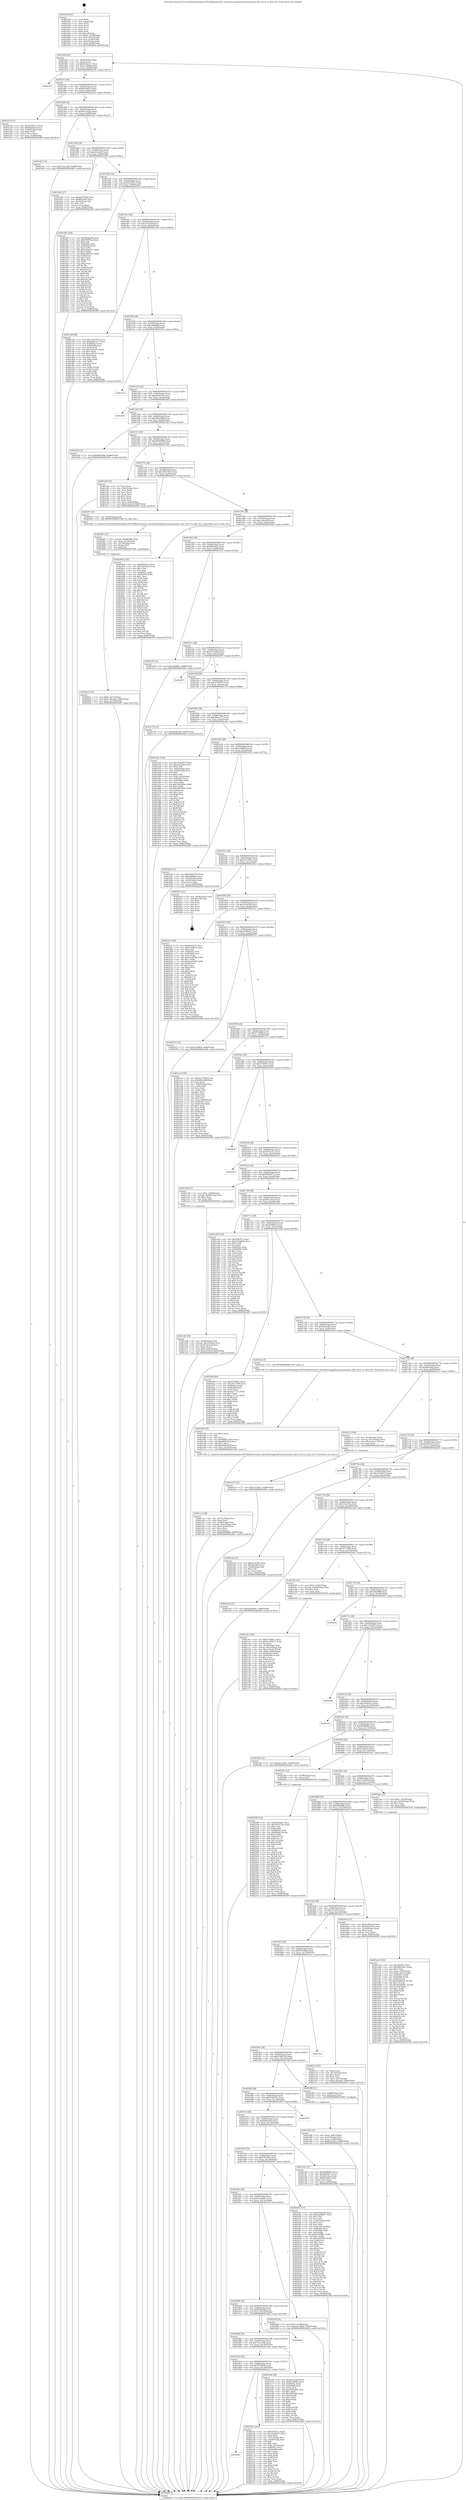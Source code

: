 digraph "0x401430" {
  label = "0x401430 (/mnt/c/Users/mathe/Desktop/tcc/POCII/binaries/extr_linuxdriversgpudrmexynosexynos_drm_drv.h_to_dma_dev_Final-ollvm.out::main(0))"
  labelloc = "t"
  node[shape=record]

  Entry [label="",width=0.3,height=0.3,shape=circle,fillcolor=black,style=filled]
  "0x40145f" [label="{
     0x40145f [29]\l
     | [instrs]\l
     &nbsp;&nbsp;0x40145f \<+3\>: mov -0x80(%rbp),%eax\l
     &nbsp;&nbsp;0x401462 \<+2\>: mov %eax,%ecx\l
     &nbsp;&nbsp;0x401464 \<+6\>: sub $0x8cdbe3c7,%ecx\l
     &nbsp;&nbsp;0x40146a \<+6\>: mov %eax,-0x84(%rbp)\l
     &nbsp;&nbsp;0x401470 \<+6\>: mov %ecx,-0x88(%rbp)\l
     &nbsp;&nbsp;0x401476 \<+6\>: je 00000000004023f3 \<main+0xfc3\>\l
  }"]
  "0x4023f3" [label="{
     0x4023f3\l
  }", style=dashed]
  "0x40147c" [label="{
     0x40147c [28]\l
     | [instrs]\l
     &nbsp;&nbsp;0x40147c \<+5\>: jmp 0000000000401481 \<main+0x51\>\l
     &nbsp;&nbsp;0x401481 \<+6\>: mov -0x84(%rbp),%eax\l
     &nbsp;&nbsp;0x401487 \<+5\>: sub $0x8fe2d431,%eax\l
     &nbsp;&nbsp;0x40148c \<+6\>: mov %eax,-0x8c(%rbp)\l
     &nbsp;&nbsp;0x401492 \<+6\>: je 0000000000401a1b \<main+0x5eb\>\l
  }"]
  Exit [label="",width=0.3,height=0.3,shape=circle,fillcolor=black,style=filled,peripheries=2]
  "0x401a1b" [label="{
     0x401a1b [27]\l
     | [instrs]\l
     &nbsp;&nbsp;0x401a1b \<+5\>: mov $0x33e6b1c3,%eax\l
     &nbsp;&nbsp;0x401a20 \<+5\>: mov $0xf92ee6c4,%ecx\l
     &nbsp;&nbsp;0x401a25 \<+3\>: mov -0x30(%rbp),%edx\l
     &nbsp;&nbsp;0x401a28 \<+3\>: cmp $0x0,%edx\l
     &nbsp;&nbsp;0x401a2b \<+3\>: cmove %ecx,%eax\l
     &nbsp;&nbsp;0x401a2e \<+3\>: mov %eax,-0x80(%rbp)\l
     &nbsp;&nbsp;0x401a31 \<+5\>: jmp 00000000004024f9 \<main+0x10c9\>\l
  }"]
  "0x401498" [label="{
     0x401498 [28]\l
     | [instrs]\l
     &nbsp;&nbsp;0x401498 \<+5\>: jmp 000000000040149d \<main+0x6d\>\l
     &nbsp;&nbsp;0x40149d \<+6\>: mov -0x84(%rbp),%eax\l
     &nbsp;&nbsp;0x4014a3 \<+5\>: sub $0x9a279102,%eax\l
     &nbsp;&nbsp;0x4014a8 \<+6\>: mov %eax,-0x90(%rbp)\l
     &nbsp;&nbsp;0x4014ae \<+6\>: je 0000000000401e61 \<main+0xa31\>\l
  }"]
  "0x402298" [label="{
     0x402298 [142]\l
     | [instrs]\l
     &nbsp;&nbsp;0x402298 \<+5\>: mov $0xb0a62af1,%ecx\l
     &nbsp;&nbsp;0x40229d \<+5\>: mov $0x14e2c7ab,%edx\l
     &nbsp;&nbsp;0x4022a2 \<+3\>: mov $0x1,%sil\l
     &nbsp;&nbsp;0x4022a5 \<+3\>: xor %r8d,%r8d\l
     &nbsp;&nbsp;0x4022a8 \<+8\>: mov 0x40505c,%r9d\l
     &nbsp;&nbsp;0x4022b0 \<+8\>: mov 0x405060,%r10d\l
     &nbsp;&nbsp;0x4022b8 \<+4\>: sub $0x1,%r8d\l
     &nbsp;&nbsp;0x4022bc \<+3\>: mov %r9d,%r11d\l
     &nbsp;&nbsp;0x4022bf \<+3\>: add %r8d,%r11d\l
     &nbsp;&nbsp;0x4022c2 \<+4\>: imul %r11d,%r9d\l
     &nbsp;&nbsp;0x4022c6 \<+4\>: and $0x1,%r9d\l
     &nbsp;&nbsp;0x4022ca \<+4\>: cmp $0x0,%r9d\l
     &nbsp;&nbsp;0x4022ce \<+3\>: sete %bl\l
     &nbsp;&nbsp;0x4022d1 \<+4\>: cmp $0xa,%r10d\l
     &nbsp;&nbsp;0x4022d5 \<+4\>: setl %r14b\l
     &nbsp;&nbsp;0x4022d9 \<+3\>: mov %bl,%r15b\l
     &nbsp;&nbsp;0x4022dc \<+4\>: xor $0xff,%r15b\l
     &nbsp;&nbsp;0x4022e0 \<+3\>: mov %r14b,%r12b\l
     &nbsp;&nbsp;0x4022e3 \<+4\>: xor $0xff,%r12b\l
     &nbsp;&nbsp;0x4022e7 \<+4\>: xor $0x1,%sil\l
     &nbsp;&nbsp;0x4022eb \<+3\>: mov %r15b,%r13b\l
     &nbsp;&nbsp;0x4022ee \<+4\>: and $0xff,%r13b\l
     &nbsp;&nbsp;0x4022f2 \<+3\>: and %sil,%bl\l
     &nbsp;&nbsp;0x4022f5 \<+3\>: mov %r12b,%al\l
     &nbsp;&nbsp;0x4022f8 \<+2\>: and $0xff,%al\l
     &nbsp;&nbsp;0x4022fa \<+3\>: and %sil,%r14b\l
     &nbsp;&nbsp;0x4022fd \<+3\>: or %bl,%r13b\l
     &nbsp;&nbsp;0x402300 \<+3\>: or %r14b,%al\l
     &nbsp;&nbsp;0x402303 \<+3\>: xor %al,%r13b\l
     &nbsp;&nbsp;0x402306 \<+3\>: or %r12b,%r15b\l
     &nbsp;&nbsp;0x402309 \<+4\>: xor $0xff,%r15b\l
     &nbsp;&nbsp;0x40230d \<+4\>: or $0x1,%sil\l
     &nbsp;&nbsp;0x402311 \<+3\>: and %sil,%r15b\l
     &nbsp;&nbsp;0x402314 \<+3\>: or %r15b,%r13b\l
     &nbsp;&nbsp;0x402317 \<+4\>: test $0x1,%r13b\l
     &nbsp;&nbsp;0x40231b \<+3\>: cmovne %edx,%ecx\l
     &nbsp;&nbsp;0x40231e \<+3\>: mov %ecx,-0x80(%rbp)\l
     &nbsp;&nbsp;0x402321 \<+5\>: jmp 00000000004024f9 \<main+0x10c9\>\l
  }"]
  "0x401e61" [label="{
     0x401e61 [12]\l
     | [instrs]\l
     &nbsp;&nbsp;0x401e61 \<+7\>: movl $0x72cca186,-0x80(%rbp)\l
     &nbsp;&nbsp;0x401e68 \<+5\>: jmp 00000000004024f9 \<main+0x10c9\>\l
  }"]
  "0x4014b4" [label="{
     0x4014b4 [28]\l
     | [instrs]\l
     &nbsp;&nbsp;0x4014b4 \<+5\>: jmp 00000000004014b9 \<main+0x89\>\l
     &nbsp;&nbsp;0x4014b9 \<+6\>: mov -0x84(%rbp),%eax\l
     &nbsp;&nbsp;0x4014bf \<+5\>: sub $0xa022afe5,%eax\l
     &nbsp;&nbsp;0x4014c4 \<+6\>: mov %eax,-0x94(%rbp)\l
     &nbsp;&nbsp;0x4014ca \<+6\>: je 0000000000401dd2 \<main+0x9a2\>\l
  }"]
  "0x4021d7" [label="{
     0x4021d7 [12]\l
     | [instrs]\l
     &nbsp;&nbsp;0x4021d7 \<+7\>: movl $0x5c5c0fc2,-0x80(%rbp)\l
     &nbsp;&nbsp;0x4021de \<+5\>: jmp 00000000004024f9 \<main+0x10c9\>\l
  }"]
  "0x401dd2" [label="{
     0x401dd2 [27]\l
     | [instrs]\l
     &nbsp;&nbsp;0x401dd2 \<+5\>: mov $0x9a279102,%eax\l
     &nbsp;&nbsp;0x401dd7 \<+5\>: mov $0xff5d5ed5,%ecx\l
     &nbsp;&nbsp;0x401ddc \<+3\>: mov -0x2a(%rbp),%dl\l
     &nbsp;&nbsp;0x401ddf \<+3\>: test $0x1,%dl\l
     &nbsp;&nbsp;0x401de2 \<+3\>: cmovne %ecx,%eax\l
     &nbsp;&nbsp;0x401de5 \<+3\>: mov %eax,-0x80(%rbp)\l
     &nbsp;&nbsp;0x401de8 \<+5\>: jmp 00000000004024f9 \<main+0x10c9\>\l
  }"]
  "0x4014d0" [label="{
     0x4014d0 [28]\l
     | [instrs]\l
     &nbsp;&nbsp;0x4014d0 \<+5\>: jmp 00000000004014d5 \<main+0xa5\>\l
     &nbsp;&nbsp;0x4014d5 \<+6\>: mov -0x84(%rbp),%eax\l
     &nbsp;&nbsp;0x4014db \<+5\>: sub $0xa0c225b1,%eax\l
     &nbsp;&nbsp;0x4014e0 \<+6\>: mov %eax,-0x98(%rbp)\l
     &nbsp;&nbsp;0x4014e6 \<+6\>: je 0000000000401f45 \<main+0xb15\>\l
  }"]
  "0x4019bc" [label="{
     0x4019bc\l
  }", style=dashed]
  "0x401f45" [label="{
     0x401f45 [144]\l
     | [instrs]\l
     &nbsp;&nbsp;0x401f45 \<+5\>: mov $0x6f5db208,%eax\l
     &nbsp;&nbsp;0x401f4a \<+5\>: mov $0x67f479ce,%ecx\l
     &nbsp;&nbsp;0x401f4f \<+2\>: mov $0x1,%dl\l
     &nbsp;&nbsp;0x401f51 \<+7\>: mov 0x40505c,%esi\l
     &nbsp;&nbsp;0x401f58 \<+7\>: mov 0x405060,%edi\l
     &nbsp;&nbsp;0x401f5f \<+3\>: mov %esi,%r8d\l
     &nbsp;&nbsp;0x401f62 \<+7\>: add $0xbd5bd7b1,%r8d\l
     &nbsp;&nbsp;0x401f69 \<+4\>: sub $0x1,%r8d\l
     &nbsp;&nbsp;0x401f6d \<+7\>: sub $0xbd5bd7b1,%r8d\l
     &nbsp;&nbsp;0x401f74 \<+4\>: imul %r8d,%esi\l
     &nbsp;&nbsp;0x401f78 \<+3\>: and $0x1,%esi\l
     &nbsp;&nbsp;0x401f7b \<+3\>: cmp $0x0,%esi\l
     &nbsp;&nbsp;0x401f7e \<+4\>: sete %r9b\l
     &nbsp;&nbsp;0x401f82 \<+3\>: cmp $0xa,%edi\l
     &nbsp;&nbsp;0x401f85 \<+4\>: setl %r10b\l
     &nbsp;&nbsp;0x401f89 \<+3\>: mov %r9b,%r11b\l
     &nbsp;&nbsp;0x401f8c \<+4\>: xor $0xff,%r11b\l
     &nbsp;&nbsp;0x401f90 \<+3\>: mov %r10b,%bl\l
     &nbsp;&nbsp;0x401f93 \<+3\>: xor $0xff,%bl\l
     &nbsp;&nbsp;0x401f96 \<+3\>: xor $0x1,%dl\l
     &nbsp;&nbsp;0x401f99 \<+3\>: mov %r11b,%r14b\l
     &nbsp;&nbsp;0x401f9c \<+4\>: and $0xff,%r14b\l
     &nbsp;&nbsp;0x401fa0 \<+3\>: and %dl,%r9b\l
     &nbsp;&nbsp;0x401fa3 \<+3\>: mov %bl,%r15b\l
     &nbsp;&nbsp;0x401fa6 \<+4\>: and $0xff,%r15b\l
     &nbsp;&nbsp;0x401faa \<+3\>: and %dl,%r10b\l
     &nbsp;&nbsp;0x401fad \<+3\>: or %r9b,%r14b\l
     &nbsp;&nbsp;0x401fb0 \<+3\>: or %r10b,%r15b\l
     &nbsp;&nbsp;0x401fb3 \<+3\>: xor %r15b,%r14b\l
     &nbsp;&nbsp;0x401fb6 \<+3\>: or %bl,%r11b\l
     &nbsp;&nbsp;0x401fb9 \<+4\>: xor $0xff,%r11b\l
     &nbsp;&nbsp;0x401fbd \<+3\>: or $0x1,%dl\l
     &nbsp;&nbsp;0x401fc0 \<+3\>: and %dl,%r11b\l
     &nbsp;&nbsp;0x401fc3 \<+3\>: or %r11b,%r14b\l
     &nbsp;&nbsp;0x401fc6 \<+4\>: test $0x1,%r14b\l
     &nbsp;&nbsp;0x401fca \<+3\>: cmovne %ecx,%eax\l
     &nbsp;&nbsp;0x401fcd \<+3\>: mov %eax,-0x80(%rbp)\l
     &nbsp;&nbsp;0x401fd0 \<+5\>: jmp 00000000004024f9 \<main+0x10c9\>\l
  }"]
  "0x4014ec" [label="{
     0x4014ec [28]\l
     | [instrs]\l
     &nbsp;&nbsp;0x4014ec \<+5\>: jmp 00000000004014f1 \<main+0xc1\>\l
     &nbsp;&nbsp;0x4014f1 \<+6\>: mov -0x84(%rbp),%eax\l
     &nbsp;&nbsp;0x4014f7 \<+5\>: sub $0xa1fceb3f,%eax\l
     &nbsp;&nbsp;0x4014fc \<+6\>: mov %eax,-0x9c(%rbp)\l
     &nbsp;&nbsp;0x401502 \<+6\>: je 0000000000401cd6 \<main+0x8a6\>\l
  }"]
  "0x402141" [label="{
     0x402141 [103]\l
     | [instrs]\l
     &nbsp;&nbsp;0x402141 \<+5\>: mov $0xf2f4252c,%eax\l
     &nbsp;&nbsp;0x402146 \<+5\>: mov $0x14ad4313,%ecx\l
     &nbsp;&nbsp;0x40214b \<+2\>: xor %edx,%edx\l
     &nbsp;&nbsp;0x40214d \<+3\>: mov -0x7c(%rbp),%esi\l
     &nbsp;&nbsp;0x402150 \<+3\>: cmp -0x50(%rbp),%esi\l
     &nbsp;&nbsp;0x402153 \<+4\>: setl %dil\l
     &nbsp;&nbsp;0x402157 \<+4\>: and $0x1,%dil\l
     &nbsp;&nbsp;0x40215b \<+4\>: mov %dil,-0x29(%rbp)\l
     &nbsp;&nbsp;0x40215f \<+7\>: mov 0x40505c,%esi\l
     &nbsp;&nbsp;0x402166 \<+8\>: mov 0x405060,%r8d\l
     &nbsp;&nbsp;0x40216e \<+3\>: sub $0x1,%edx\l
     &nbsp;&nbsp;0x402171 \<+3\>: mov %esi,%r9d\l
     &nbsp;&nbsp;0x402174 \<+3\>: add %edx,%r9d\l
     &nbsp;&nbsp;0x402177 \<+4\>: imul %r9d,%esi\l
     &nbsp;&nbsp;0x40217b \<+3\>: and $0x1,%esi\l
     &nbsp;&nbsp;0x40217e \<+3\>: cmp $0x0,%esi\l
     &nbsp;&nbsp;0x402181 \<+4\>: sete %dil\l
     &nbsp;&nbsp;0x402185 \<+4\>: cmp $0xa,%r8d\l
     &nbsp;&nbsp;0x402189 \<+4\>: setl %r10b\l
     &nbsp;&nbsp;0x40218d \<+3\>: mov %dil,%r11b\l
     &nbsp;&nbsp;0x402190 \<+3\>: and %r10b,%r11b\l
     &nbsp;&nbsp;0x402193 \<+3\>: xor %r10b,%dil\l
     &nbsp;&nbsp;0x402196 \<+3\>: or %dil,%r11b\l
     &nbsp;&nbsp;0x402199 \<+4\>: test $0x1,%r11b\l
     &nbsp;&nbsp;0x40219d \<+3\>: cmovne %ecx,%eax\l
     &nbsp;&nbsp;0x4021a0 \<+3\>: mov %eax,-0x80(%rbp)\l
     &nbsp;&nbsp;0x4021a3 \<+5\>: jmp 00000000004024f9 \<main+0x10c9\>\l
  }"]
  "0x401cd6" [label="{
     0x401cd6 [88]\l
     | [instrs]\l
     &nbsp;&nbsp;0x401cd6 \<+5\>: mov $0x314ed973,%eax\l
     &nbsp;&nbsp;0x401cdb \<+5\>: mov $0xdd0eca77,%ecx\l
     &nbsp;&nbsp;0x401ce0 \<+7\>: mov 0x40505c,%edx\l
     &nbsp;&nbsp;0x401ce7 \<+7\>: mov 0x405060,%esi\l
     &nbsp;&nbsp;0x401cee \<+2\>: mov %edx,%edi\l
     &nbsp;&nbsp;0x401cf0 \<+6\>: add $0xac45a313,%edi\l
     &nbsp;&nbsp;0x401cf6 \<+3\>: sub $0x1,%edi\l
     &nbsp;&nbsp;0x401cf9 \<+6\>: sub $0xac45a313,%edi\l
     &nbsp;&nbsp;0x401cff \<+3\>: imul %edi,%edx\l
     &nbsp;&nbsp;0x401d02 \<+3\>: and $0x1,%edx\l
     &nbsp;&nbsp;0x401d05 \<+3\>: cmp $0x0,%edx\l
     &nbsp;&nbsp;0x401d08 \<+4\>: sete %r8b\l
     &nbsp;&nbsp;0x401d0c \<+3\>: cmp $0xa,%esi\l
     &nbsp;&nbsp;0x401d0f \<+4\>: setl %r9b\l
     &nbsp;&nbsp;0x401d13 \<+3\>: mov %r8b,%r10b\l
     &nbsp;&nbsp;0x401d16 \<+3\>: and %r9b,%r10b\l
     &nbsp;&nbsp;0x401d19 \<+3\>: xor %r9b,%r8b\l
     &nbsp;&nbsp;0x401d1c \<+3\>: or %r8b,%r10b\l
     &nbsp;&nbsp;0x401d1f \<+4\>: test $0x1,%r10b\l
     &nbsp;&nbsp;0x401d23 \<+3\>: cmovne %ecx,%eax\l
     &nbsp;&nbsp;0x401d26 \<+3\>: mov %eax,-0x80(%rbp)\l
     &nbsp;&nbsp;0x401d29 \<+5\>: jmp 00000000004024f9 \<main+0x10c9\>\l
  }"]
  "0x401508" [label="{
     0x401508 [28]\l
     | [instrs]\l
     &nbsp;&nbsp;0x401508 \<+5\>: jmp 000000000040150d \<main+0xdd\>\l
     &nbsp;&nbsp;0x40150d \<+6\>: mov -0x84(%rbp),%eax\l
     &nbsp;&nbsp;0x401513 \<+5\>: sub $0xaab66bfd,%eax\l
     &nbsp;&nbsp;0x401518 \<+6\>: mov %eax,-0xa0(%rbp)\l
     &nbsp;&nbsp;0x40151e \<+6\>: je 000000000040233e \<main+0xf0e\>\l
  }"]
  "0x4020a2" [label="{
     0x4020a2 [25]\l
     | [instrs]\l
     &nbsp;&nbsp;0x4020a2 \<+7\>: movl $0x0,-0x7c(%rbp)\l
     &nbsp;&nbsp;0x4020a9 \<+7\>: movl $0xccd0ceb6,-0x80(%rbp)\l
     &nbsp;&nbsp;0x4020b0 \<+6\>: mov %eax,-0x150(%rbp)\l
     &nbsp;&nbsp;0x4020b6 \<+5\>: jmp 00000000004024f9 \<main+0x10c9\>\l
  }"]
  "0x40233e" [label="{
     0x40233e\l
  }", style=dashed]
  "0x401524" [label="{
     0x401524 [28]\l
     | [instrs]\l
     &nbsp;&nbsp;0x401524 \<+5\>: jmp 0000000000401529 \<main+0xf9\>\l
     &nbsp;&nbsp;0x401529 \<+6\>: mov -0x84(%rbp),%eax\l
     &nbsp;&nbsp;0x40152f \<+5\>: sub $0xb0a62af1,%eax\l
     &nbsp;&nbsp;0x401534 \<+6\>: mov %eax,-0xa4(%rbp)\l
     &nbsp;&nbsp;0x40153a \<+6\>: je 00000000004024d5 \<main+0x10a5\>\l
  }"]
  "0x402087" [label="{
     0x402087 [27]\l
     | [instrs]\l
     &nbsp;&nbsp;0x402087 \<+10\>: movabs $0x4030b6,%rdi\l
     &nbsp;&nbsp;0x402091 \<+4\>: mov %rax,-0x78(%rbp)\l
     &nbsp;&nbsp;0x402095 \<+4\>: mov -0x78(%rbp),%rax\l
     &nbsp;&nbsp;0x402099 \<+2\>: mov (%rax),%esi\l
     &nbsp;&nbsp;0x40209b \<+2\>: mov $0x0,%al\l
     &nbsp;&nbsp;0x40209d \<+5\>: call 0000000000401040 \<printf@plt\>\l
     | [calls]\l
     &nbsp;&nbsp;0x401040 \{1\} (unknown)\l
  }"]
  "0x4024d5" [label="{
     0x4024d5\l
  }", style=dashed]
  "0x401540" [label="{
     0x401540 [28]\l
     | [instrs]\l
     &nbsp;&nbsp;0x401540 \<+5\>: jmp 0000000000401545 \<main+0x115\>\l
     &nbsp;&nbsp;0x401545 \<+6\>: mov -0x84(%rbp),%eax\l
     &nbsp;&nbsp;0x40154b \<+5\>: sub $0xb69cd40f,%eax\l
     &nbsp;&nbsp;0x401550 \<+6\>: mov %eax,-0xa8(%rbp)\l
     &nbsp;&nbsp;0x401556 \<+6\>: je 0000000000401f2d \<main+0xafd\>\l
  }"]
  "0x4019a0" [label="{
     0x4019a0 [28]\l
     | [instrs]\l
     &nbsp;&nbsp;0x4019a0 \<+5\>: jmp 00000000004019a5 \<main+0x575\>\l
     &nbsp;&nbsp;0x4019a5 \<+6\>: mov -0x84(%rbp),%eax\l
     &nbsp;&nbsp;0x4019ab \<+5\>: sub $0x7fd185e8,%eax\l
     &nbsp;&nbsp;0x4019b0 \<+6\>: mov %eax,-0x148(%rbp)\l
     &nbsp;&nbsp;0x4019b6 \<+6\>: je 0000000000402141 \<main+0xd11\>\l
  }"]
  "0x401f2d" [label="{
     0x401f2d [12]\l
     | [instrs]\l
     &nbsp;&nbsp;0x401f2d \<+7\>: movl $0x6644e94a,-0x80(%rbp)\l
     &nbsp;&nbsp;0x401f34 \<+5\>: jmp 00000000004024f9 \<main+0x10c9\>\l
  }"]
  "0x40155c" [label="{
     0x40155c [28]\l
     | [instrs]\l
     &nbsp;&nbsp;0x40155c \<+5\>: jmp 0000000000401561 \<main+0x131\>\l
     &nbsp;&nbsp;0x401561 \<+6\>: mov -0x84(%rbp),%eax\l
     &nbsp;&nbsp;0x401567 \<+5\>: sub $0xb959b888,%eax\l
     &nbsp;&nbsp;0x40156c \<+6\>: mov %eax,-0xac(%rbp)\l
     &nbsp;&nbsp;0x401572 \<+6\>: je 0000000000401e40 \<main+0xa10\>\l
  }"]
  "0x401e6d" [label="{
     0x401e6d [88]\l
     | [instrs]\l
     &nbsp;&nbsp;0x401e6d \<+5\>: mov $0xdc27e9a9,%eax\l
     &nbsp;&nbsp;0x401e72 \<+5\>: mov $0xf275989a,%ecx\l
     &nbsp;&nbsp;0x401e77 \<+7\>: mov 0x40505c,%edx\l
     &nbsp;&nbsp;0x401e7e \<+7\>: mov 0x405060,%esi\l
     &nbsp;&nbsp;0x401e85 \<+2\>: mov %edx,%edi\l
     &nbsp;&nbsp;0x401e87 \<+6\>: add $0x1983adf2,%edi\l
     &nbsp;&nbsp;0x401e8d \<+3\>: sub $0x1,%edi\l
     &nbsp;&nbsp;0x401e90 \<+6\>: sub $0x1983adf2,%edi\l
     &nbsp;&nbsp;0x401e96 \<+3\>: imul %edi,%edx\l
     &nbsp;&nbsp;0x401e99 \<+3\>: and $0x1,%edx\l
     &nbsp;&nbsp;0x401e9c \<+3\>: cmp $0x0,%edx\l
     &nbsp;&nbsp;0x401e9f \<+4\>: sete %r8b\l
     &nbsp;&nbsp;0x401ea3 \<+3\>: cmp $0xa,%esi\l
     &nbsp;&nbsp;0x401ea6 \<+4\>: setl %r9b\l
     &nbsp;&nbsp;0x401eaa \<+3\>: mov %r8b,%r10b\l
     &nbsp;&nbsp;0x401ead \<+3\>: and %r9b,%r10b\l
     &nbsp;&nbsp;0x401eb0 \<+3\>: xor %r9b,%r8b\l
     &nbsp;&nbsp;0x401eb3 \<+3\>: or %r8b,%r10b\l
     &nbsp;&nbsp;0x401eb6 \<+4\>: test $0x1,%r10b\l
     &nbsp;&nbsp;0x401eba \<+3\>: cmovne %ecx,%eax\l
     &nbsp;&nbsp;0x401ebd \<+3\>: mov %eax,-0x80(%rbp)\l
     &nbsp;&nbsp;0x401ec0 \<+5\>: jmp 00000000004024f9 \<main+0x10c9\>\l
  }"]
  "0x401e40" [label="{
     0x401e40 [33]\l
     | [instrs]\l
     &nbsp;&nbsp;0x401e40 \<+2\>: xor %eax,%eax\l
     &nbsp;&nbsp;0x401e42 \<+3\>: mov -0x6c(%rbp),%ecx\l
     &nbsp;&nbsp;0x401e45 \<+2\>: mov %eax,%edx\l
     &nbsp;&nbsp;0x401e47 \<+2\>: sub %ecx,%edx\l
     &nbsp;&nbsp;0x401e49 \<+2\>: mov %eax,%ecx\l
     &nbsp;&nbsp;0x401e4b \<+3\>: sub $0x1,%ecx\l
     &nbsp;&nbsp;0x401e4e \<+2\>: add %ecx,%edx\l
     &nbsp;&nbsp;0x401e50 \<+2\>: sub %edx,%eax\l
     &nbsp;&nbsp;0x401e52 \<+3\>: mov %eax,-0x6c(%rbp)\l
     &nbsp;&nbsp;0x401e55 \<+7\>: movl $0xa1fceb3f,-0x80(%rbp)\l
     &nbsp;&nbsp;0x401e5c \<+5\>: jmp 00000000004024f9 \<main+0x10c9\>\l
  }"]
  "0x401578" [label="{
     0x401578 [28]\l
     | [instrs]\l
     &nbsp;&nbsp;0x401578 \<+5\>: jmp 000000000040157d \<main+0x14d\>\l
     &nbsp;&nbsp;0x40157d \<+6\>: mov -0x84(%rbp),%eax\l
     &nbsp;&nbsp;0x401583 \<+5\>: sub $0xc69b7343,%eax\l
     &nbsp;&nbsp;0x401588 \<+6\>: mov %eax,-0xb0(%rbp)\l
     &nbsp;&nbsp;0x40158e \<+6\>: je 000000000040207e \<main+0xc4e\>\l
  }"]
  "0x401984" [label="{
     0x401984 [28]\l
     | [instrs]\l
     &nbsp;&nbsp;0x401984 \<+5\>: jmp 0000000000401989 \<main+0x559\>\l
     &nbsp;&nbsp;0x401989 \<+6\>: mov -0x84(%rbp),%eax\l
     &nbsp;&nbsp;0x40198f \<+5\>: sub $0x72cca186,%eax\l
     &nbsp;&nbsp;0x401994 \<+6\>: mov %eax,-0x144(%rbp)\l
     &nbsp;&nbsp;0x40199a \<+6\>: je 0000000000401e6d \<main+0xa3d\>\l
  }"]
  "0x40207e" [label="{
     0x40207e [9]\l
     | [instrs]\l
     &nbsp;&nbsp;0x40207e \<+4\>: mov -0x58(%rbp),%rdi\l
     &nbsp;&nbsp;0x402082 \<+5\>: call 0000000000401240 \<to_dma_dev\>\l
     | [calls]\l
     &nbsp;&nbsp;0x401240 \{1\} (/mnt/c/Users/mathe/Desktop/tcc/POCII/binaries/extr_linuxdriversgpudrmexynosexynos_drm_drv.h_to_dma_dev_Final-ollvm.out::to_dma_dev)\l
  }"]
  "0x401594" [label="{
     0x401594 [28]\l
     | [instrs]\l
     &nbsp;&nbsp;0x401594 \<+5\>: jmp 0000000000401599 \<main+0x169\>\l
     &nbsp;&nbsp;0x401599 \<+6\>: mov -0x84(%rbp),%eax\l
     &nbsp;&nbsp;0x40159f \<+5\>: sub $0xccd0ceb6,%eax\l
     &nbsp;&nbsp;0x4015a4 \<+6\>: mov %eax,-0xb4(%rbp)\l
     &nbsp;&nbsp;0x4015aa \<+6\>: je 00000000004020bb \<main+0xc8b\>\l
  }"]
  "0x4024b0" [label="{
     0x4024b0\l
  }", style=dashed]
  "0x4020bb" [label="{
     0x4020bb [134]\l
     | [instrs]\l
     &nbsp;&nbsp;0x4020bb \<+5\>: mov $0xf2f4252c,%eax\l
     &nbsp;&nbsp;0x4020c0 \<+5\>: mov $0x7fd185e8,%ecx\l
     &nbsp;&nbsp;0x4020c5 \<+2\>: mov $0x1,%dl\l
     &nbsp;&nbsp;0x4020c7 \<+2\>: xor %esi,%esi\l
     &nbsp;&nbsp;0x4020c9 \<+7\>: mov 0x40505c,%edi\l
     &nbsp;&nbsp;0x4020d0 \<+8\>: mov 0x405060,%r8d\l
     &nbsp;&nbsp;0x4020d8 \<+3\>: sub $0x1,%esi\l
     &nbsp;&nbsp;0x4020db \<+3\>: mov %edi,%r9d\l
     &nbsp;&nbsp;0x4020de \<+3\>: add %esi,%r9d\l
     &nbsp;&nbsp;0x4020e1 \<+4\>: imul %r9d,%edi\l
     &nbsp;&nbsp;0x4020e5 \<+3\>: and $0x1,%edi\l
     &nbsp;&nbsp;0x4020e8 \<+3\>: cmp $0x0,%edi\l
     &nbsp;&nbsp;0x4020eb \<+4\>: sete %r10b\l
     &nbsp;&nbsp;0x4020ef \<+4\>: cmp $0xa,%r8d\l
     &nbsp;&nbsp;0x4020f3 \<+4\>: setl %r11b\l
     &nbsp;&nbsp;0x4020f7 \<+3\>: mov %r10b,%bl\l
     &nbsp;&nbsp;0x4020fa \<+3\>: xor $0xff,%bl\l
     &nbsp;&nbsp;0x4020fd \<+3\>: mov %r11b,%r14b\l
     &nbsp;&nbsp;0x402100 \<+4\>: xor $0xff,%r14b\l
     &nbsp;&nbsp;0x402104 \<+3\>: xor $0x1,%dl\l
     &nbsp;&nbsp;0x402107 \<+3\>: mov %bl,%r15b\l
     &nbsp;&nbsp;0x40210a \<+4\>: and $0xff,%r15b\l
     &nbsp;&nbsp;0x40210e \<+3\>: and %dl,%r10b\l
     &nbsp;&nbsp;0x402111 \<+3\>: mov %r14b,%r12b\l
     &nbsp;&nbsp;0x402114 \<+4\>: and $0xff,%r12b\l
     &nbsp;&nbsp;0x402118 \<+3\>: and %dl,%r11b\l
     &nbsp;&nbsp;0x40211b \<+3\>: or %r10b,%r15b\l
     &nbsp;&nbsp;0x40211e \<+3\>: or %r11b,%r12b\l
     &nbsp;&nbsp;0x402121 \<+3\>: xor %r12b,%r15b\l
     &nbsp;&nbsp;0x402124 \<+3\>: or %r14b,%bl\l
     &nbsp;&nbsp;0x402127 \<+3\>: xor $0xff,%bl\l
     &nbsp;&nbsp;0x40212a \<+3\>: or $0x1,%dl\l
     &nbsp;&nbsp;0x40212d \<+2\>: and %dl,%bl\l
     &nbsp;&nbsp;0x40212f \<+3\>: or %bl,%r15b\l
     &nbsp;&nbsp;0x402132 \<+4\>: test $0x1,%r15b\l
     &nbsp;&nbsp;0x402136 \<+3\>: cmovne %ecx,%eax\l
     &nbsp;&nbsp;0x402139 \<+3\>: mov %eax,-0x80(%rbp)\l
     &nbsp;&nbsp;0x40213c \<+5\>: jmp 00000000004024f9 \<main+0x10c9\>\l
  }"]
  "0x4015b0" [label="{
     0x4015b0 [28]\l
     | [instrs]\l
     &nbsp;&nbsp;0x4015b0 \<+5\>: jmp 00000000004015b5 \<main+0x185\>\l
     &nbsp;&nbsp;0x4015b5 \<+6\>: mov -0x84(%rbp),%eax\l
     &nbsp;&nbsp;0x4015bb \<+5\>: sub $0xd9b236cc,%eax\l
     &nbsp;&nbsp;0x4015c0 \<+6\>: mov %eax,-0xb8(%rbp)\l
     &nbsp;&nbsp;0x4015c6 \<+6\>: je 0000000000401b76 \<main+0x746\>\l
  }"]
  "0x401968" [label="{
     0x401968 [28]\l
     | [instrs]\l
     &nbsp;&nbsp;0x401968 \<+5\>: jmp 000000000040196d \<main+0x53d\>\l
     &nbsp;&nbsp;0x40196d \<+6\>: mov -0x84(%rbp),%eax\l
     &nbsp;&nbsp;0x401973 \<+5\>: sub $0x6f5db208,%eax\l
     &nbsp;&nbsp;0x401978 \<+6\>: mov %eax,-0x140(%rbp)\l
     &nbsp;&nbsp;0x40197e \<+6\>: je 00000000004024b0 \<main+0x1080\>\l
  }"]
  "0x401b76" [label="{
     0x401b76 [12]\l
     | [instrs]\l
     &nbsp;&nbsp;0x401b76 \<+7\>: movl $0xe2d0ff5e,-0x80(%rbp)\l
     &nbsp;&nbsp;0x401b7d \<+5\>: jmp 00000000004024f9 \<main+0x10c9\>\l
  }"]
  "0x4015cc" [label="{
     0x4015cc [28]\l
     | [instrs]\l
     &nbsp;&nbsp;0x4015cc \<+5\>: jmp 00000000004015d1 \<main+0x1a1\>\l
     &nbsp;&nbsp;0x4015d1 \<+6\>: mov -0x84(%rbp),%eax\l
     &nbsp;&nbsp;0x4015d7 \<+5\>: sub $0xdc27e9a9,%eax\l
     &nbsp;&nbsp;0x4015dc \<+6\>: mov %eax,-0xbc(%rbp)\l
     &nbsp;&nbsp;0x4015e2 \<+6\>: je 0000000000402497 \<main+0x1067\>\l
  }"]
  "0x4023ff" [label="{
     0x4023ff [19]\l
     | [instrs]\l
     &nbsp;&nbsp;0x4023ff \<+7\>: movl $0x0,-0x38(%rbp)\l
     &nbsp;&nbsp;0x402406 \<+7\>: movl $0xeb176b41,-0x80(%rbp)\l
     &nbsp;&nbsp;0x40240d \<+5\>: jmp 00000000004024f9 \<main+0x10c9\>\l
  }"]
  "0x402497" [label="{
     0x402497\l
  }", style=dashed]
  "0x4015e8" [label="{
     0x4015e8 [28]\l
     | [instrs]\l
     &nbsp;&nbsp;0x4015e8 \<+5\>: jmp 00000000004015ed \<main+0x1bd\>\l
     &nbsp;&nbsp;0x4015ed \<+6\>: mov -0x84(%rbp),%eax\l
     &nbsp;&nbsp;0x4015f3 \<+5\>: sub $0xdc790972,%eax\l
     &nbsp;&nbsp;0x4015f8 \<+6\>: mov %eax,-0xc0(%rbp)\l
     &nbsp;&nbsp;0x4015fe \<+6\>: je 0000000000401c76 \<main+0x846\>\l
  }"]
  "0x40194c" [label="{
     0x40194c [28]\l
     | [instrs]\l
     &nbsp;&nbsp;0x40194c \<+5\>: jmp 0000000000401951 \<main+0x521\>\l
     &nbsp;&nbsp;0x401951 \<+6\>: mov -0x84(%rbp),%eax\l
     &nbsp;&nbsp;0x401957 \<+5\>: sub $0x6eaa6061,%eax\l
     &nbsp;&nbsp;0x40195c \<+6\>: mov %eax,-0x13c(%rbp)\l
     &nbsp;&nbsp;0x401962 \<+6\>: je 00000000004023ff \<main+0xfcf\>\l
  }"]
  "0x401c76" [label="{
     0x401c76 [12]\l
     | [instrs]\l
     &nbsp;&nbsp;0x401c76 \<+7\>: movl $0x6644e94a,-0x80(%rbp)\l
     &nbsp;&nbsp;0x401c7d \<+5\>: jmp 00000000004024f9 \<main+0x10c9\>\l
  }"]
  "0x401604" [label="{
     0x401604 [28]\l
     | [instrs]\l
     &nbsp;&nbsp;0x401604 \<+5\>: jmp 0000000000401609 \<main+0x1d9\>\l
     &nbsp;&nbsp;0x401609 \<+6\>: mov -0x84(%rbp),%eax\l
     &nbsp;&nbsp;0x40160f \<+5\>: sub $0xdd0eca77,%eax\l
     &nbsp;&nbsp;0x401614 \<+6\>: mov %eax,-0xc4(%rbp)\l
     &nbsp;&nbsp;0x40161a \<+6\>: je 0000000000401d2e \<main+0x8fe\>\l
  }"]
  "0x401fd5" [label="{
     0x401fd5 [157]\l
     | [instrs]\l
     &nbsp;&nbsp;0x401fd5 \<+5\>: mov $0x6f5db208,%eax\l
     &nbsp;&nbsp;0x401fda \<+5\>: mov $0xed288d17,%ecx\l
     &nbsp;&nbsp;0x401fdf \<+2\>: mov $0x1,%dl\l
     &nbsp;&nbsp;0x401fe1 \<+2\>: xor %esi,%esi\l
     &nbsp;&nbsp;0x401fe3 \<+3\>: mov -0x5c(%rbp),%edi\l
     &nbsp;&nbsp;0x401fe6 \<+3\>: sub $0x1,%esi\l
     &nbsp;&nbsp;0x401fe9 \<+2\>: sub %esi,%edi\l
     &nbsp;&nbsp;0x401feb \<+3\>: mov %edi,-0x5c(%rbp)\l
     &nbsp;&nbsp;0x401fee \<+7\>: mov 0x40505c,%esi\l
     &nbsp;&nbsp;0x401ff5 \<+7\>: mov 0x405060,%edi\l
     &nbsp;&nbsp;0x401ffc \<+3\>: mov %esi,%r8d\l
     &nbsp;&nbsp;0x401fff \<+7\>: add $0xc5b39847,%r8d\l
     &nbsp;&nbsp;0x402006 \<+4\>: sub $0x1,%r8d\l
     &nbsp;&nbsp;0x40200a \<+7\>: sub $0xc5b39847,%r8d\l
     &nbsp;&nbsp;0x402011 \<+4\>: imul %r8d,%esi\l
     &nbsp;&nbsp;0x402015 \<+3\>: and $0x1,%esi\l
     &nbsp;&nbsp;0x402018 \<+3\>: cmp $0x0,%esi\l
     &nbsp;&nbsp;0x40201b \<+4\>: sete %r9b\l
     &nbsp;&nbsp;0x40201f \<+3\>: cmp $0xa,%edi\l
     &nbsp;&nbsp;0x402022 \<+4\>: setl %r10b\l
     &nbsp;&nbsp;0x402026 \<+3\>: mov %r9b,%r11b\l
     &nbsp;&nbsp;0x402029 \<+4\>: xor $0xff,%r11b\l
     &nbsp;&nbsp;0x40202d \<+3\>: mov %r10b,%bl\l
     &nbsp;&nbsp;0x402030 \<+3\>: xor $0xff,%bl\l
     &nbsp;&nbsp;0x402033 \<+3\>: xor $0x1,%dl\l
     &nbsp;&nbsp;0x402036 \<+3\>: mov %r11b,%r14b\l
     &nbsp;&nbsp;0x402039 \<+4\>: and $0xff,%r14b\l
     &nbsp;&nbsp;0x40203d \<+3\>: and %dl,%r9b\l
     &nbsp;&nbsp;0x402040 \<+3\>: mov %bl,%r15b\l
     &nbsp;&nbsp;0x402043 \<+4\>: and $0xff,%r15b\l
     &nbsp;&nbsp;0x402047 \<+3\>: and %dl,%r10b\l
     &nbsp;&nbsp;0x40204a \<+3\>: or %r9b,%r14b\l
     &nbsp;&nbsp;0x40204d \<+3\>: or %r10b,%r15b\l
     &nbsp;&nbsp;0x402050 \<+3\>: xor %r15b,%r14b\l
     &nbsp;&nbsp;0x402053 \<+3\>: or %bl,%r11b\l
     &nbsp;&nbsp;0x402056 \<+4\>: xor $0xff,%r11b\l
     &nbsp;&nbsp;0x40205a \<+3\>: or $0x1,%dl\l
     &nbsp;&nbsp;0x40205d \<+3\>: and %dl,%r11b\l
     &nbsp;&nbsp;0x402060 \<+3\>: or %r11b,%r14b\l
     &nbsp;&nbsp;0x402063 \<+4\>: test $0x1,%r14b\l
     &nbsp;&nbsp;0x402067 \<+3\>: cmovne %ecx,%eax\l
     &nbsp;&nbsp;0x40206a \<+3\>: mov %eax,-0x80(%rbp)\l
     &nbsp;&nbsp;0x40206d \<+5\>: jmp 00000000004024f9 \<main+0x10c9\>\l
  }"]
  "0x401d2e" [label="{
     0x401d2e [164]\l
     | [instrs]\l
     &nbsp;&nbsp;0x401d2e \<+5\>: mov $0x314ed973,%eax\l
     &nbsp;&nbsp;0x401d33 \<+5\>: mov $0xa022afe5,%ecx\l
     &nbsp;&nbsp;0x401d38 \<+2\>: mov $0x1,%dl\l
     &nbsp;&nbsp;0x401d3a \<+3\>: mov -0x6c(%rbp),%esi\l
     &nbsp;&nbsp;0x401d3d \<+3\>: cmp -0x68(%rbp),%esi\l
     &nbsp;&nbsp;0x401d40 \<+4\>: setl %dil\l
     &nbsp;&nbsp;0x401d44 \<+4\>: and $0x1,%dil\l
     &nbsp;&nbsp;0x401d48 \<+4\>: mov %dil,-0x2a(%rbp)\l
     &nbsp;&nbsp;0x401d4c \<+7\>: mov 0x40505c,%esi\l
     &nbsp;&nbsp;0x401d53 \<+8\>: mov 0x405060,%r8d\l
     &nbsp;&nbsp;0x401d5b \<+3\>: mov %esi,%r9d\l
     &nbsp;&nbsp;0x401d5e \<+7\>: add $0x50b3669e,%r9d\l
     &nbsp;&nbsp;0x401d65 \<+4\>: sub $0x1,%r9d\l
     &nbsp;&nbsp;0x401d69 \<+7\>: sub $0x50b3669e,%r9d\l
     &nbsp;&nbsp;0x401d70 \<+4\>: imul %r9d,%esi\l
     &nbsp;&nbsp;0x401d74 \<+3\>: and $0x1,%esi\l
     &nbsp;&nbsp;0x401d77 \<+3\>: cmp $0x0,%esi\l
     &nbsp;&nbsp;0x401d7a \<+4\>: sete %dil\l
     &nbsp;&nbsp;0x401d7e \<+4\>: cmp $0xa,%r8d\l
     &nbsp;&nbsp;0x401d82 \<+4\>: setl %r10b\l
     &nbsp;&nbsp;0x401d86 \<+3\>: mov %dil,%r11b\l
     &nbsp;&nbsp;0x401d89 \<+4\>: xor $0xff,%r11b\l
     &nbsp;&nbsp;0x401d8d \<+3\>: mov %r10b,%bl\l
     &nbsp;&nbsp;0x401d90 \<+3\>: xor $0xff,%bl\l
     &nbsp;&nbsp;0x401d93 \<+3\>: xor $0x1,%dl\l
     &nbsp;&nbsp;0x401d96 \<+3\>: mov %r11b,%r14b\l
     &nbsp;&nbsp;0x401d99 \<+4\>: and $0xff,%r14b\l
     &nbsp;&nbsp;0x401d9d \<+3\>: and %dl,%dil\l
     &nbsp;&nbsp;0x401da0 \<+3\>: mov %bl,%r15b\l
     &nbsp;&nbsp;0x401da3 \<+4\>: and $0xff,%r15b\l
     &nbsp;&nbsp;0x401da7 \<+3\>: and %dl,%r10b\l
     &nbsp;&nbsp;0x401daa \<+3\>: or %dil,%r14b\l
     &nbsp;&nbsp;0x401dad \<+3\>: or %r10b,%r15b\l
     &nbsp;&nbsp;0x401db0 \<+3\>: xor %r15b,%r14b\l
     &nbsp;&nbsp;0x401db3 \<+3\>: or %bl,%r11b\l
     &nbsp;&nbsp;0x401db6 \<+4\>: xor $0xff,%r11b\l
     &nbsp;&nbsp;0x401dba \<+3\>: or $0x1,%dl\l
     &nbsp;&nbsp;0x401dbd \<+3\>: and %dl,%r11b\l
     &nbsp;&nbsp;0x401dc0 \<+3\>: or %r11b,%r14b\l
     &nbsp;&nbsp;0x401dc3 \<+4\>: test $0x1,%r14b\l
     &nbsp;&nbsp;0x401dc7 \<+3\>: cmovne %ecx,%eax\l
     &nbsp;&nbsp;0x401dca \<+3\>: mov %eax,-0x80(%rbp)\l
     &nbsp;&nbsp;0x401dcd \<+5\>: jmp 00000000004024f9 \<main+0x10c9\>\l
  }"]
  "0x401620" [label="{
     0x401620 [28]\l
     | [instrs]\l
     &nbsp;&nbsp;0x401620 \<+5\>: jmp 0000000000401625 \<main+0x1f5\>\l
     &nbsp;&nbsp;0x401625 \<+6\>: mov -0x84(%rbp),%eax\l
     &nbsp;&nbsp;0x40162b \<+5\>: sub $0xe2d0ff5e,%eax\l
     &nbsp;&nbsp;0x401630 \<+6\>: mov %eax,-0xc8(%rbp)\l
     &nbsp;&nbsp;0x401636 \<+6\>: je 0000000000401b82 \<main+0x752\>\l
  }"]
  "0x401e1a" [label="{
     0x401e1a [38]\l
     | [instrs]\l
     &nbsp;&nbsp;0x401e1a \<+6\>: mov -0x14c(%rbp),%ecx\l
     &nbsp;&nbsp;0x401e20 \<+3\>: imul %eax,%ecx\l
     &nbsp;&nbsp;0x401e23 \<+4\>: mov -0x58(%rbp),%rsi\l
     &nbsp;&nbsp;0x401e27 \<+4\>: movslq -0x5c(%rbp),%rdi\l
     &nbsp;&nbsp;0x401e2b \<+4\>: mov (%rsi,%rdi,8),%rsi\l
     &nbsp;&nbsp;0x401e2f \<+3\>: mov (%rsi),%rsi\l
     &nbsp;&nbsp;0x401e32 \<+2\>: mov %ecx,(%rsi)\l
     &nbsp;&nbsp;0x401e34 \<+7\>: movl $0xb959b888,-0x80(%rbp)\l
     &nbsp;&nbsp;0x401e3b \<+5\>: jmp 00000000004024f9 \<main+0x10c9\>\l
  }"]
  "0x401b82" [label="{
     0x401b82 [27]\l
     | [instrs]\l
     &nbsp;&nbsp;0x401b82 \<+5\>: mov $0xc69b7343,%eax\l
     &nbsp;&nbsp;0x401b87 \<+5\>: mov $0xfa49f0ae,%ecx\l
     &nbsp;&nbsp;0x401b8c \<+3\>: mov -0x5c(%rbp),%edx\l
     &nbsp;&nbsp;0x401b8f \<+3\>: cmp -0x50(%rbp),%edx\l
     &nbsp;&nbsp;0x401b92 \<+3\>: cmovl %ecx,%eax\l
     &nbsp;&nbsp;0x401b95 \<+3\>: mov %eax,-0x80(%rbp)\l
     &nbsp;&nbsp;0x401b98 \<+5\>: jmp 00000000004024f9 \<main+0x10c9\>\l
  }"]
  "0x40163c" [label="{
     0x40163c [28]\l
     | [instrs]\l
     &nbsp;&nbsp;0x40163c \<+5\>: jmp 0000000000401641 \<main+0x211\>\l
     &nbsp;&nbsp;0x401641 \<+6\>: mov -0x84(%rbp),%eax\l
     &nbsp;&nbsp;0x401647 \<+5\>: sub $0xeb176b41,%eax\l
     &nbsp;&nbsp;0x40164c \<+6\>: mov %eax,-0xcc(%rbp)\l
     &nbsp;&nbsp;0x401652 \<+6\>: je 0000000000402412 \<main+0xfe2\>\l
  }"]
  "0x401df2" [label="{
     0x401df2 [40]\l
     | [instrs]\l
     &nbsp;&nbsp;0x401df2 \<+5\>: mov $0x2,%ecx\l
     &nbsp;&nbsp;0x401df7 \<+1\>: cltd\l
     &nbsp;&nbsp;0x401df8 \<+2\>: idiv %ecx\l
     &nbsp;&nbsp;0x401dfa \<+6\>: imul $0xfffffffe,%edx,%ecx\l
     &nbsp;&nbsp;0x401e00 \<+6\>: sub $0xb4662d38,%ecx\l
     &nbsp;&nbsp;0x401e06 \<+3\>: add $0x1,%ecx\l
     &nbsp;&nbsp;0x401e09 \<+6\>: add $0xb4662d38,%ecx\l
     &nbsp;&nbsp;0x401e0f \<+6\>: mov %ecx,-0x14c(%rbp)\l
     &nbsp;&nbsp;0x401e15 \<+5\>: call 0000000000401160 \<next_i\>\l
     | [calls]\l
     &nbsp;&nbsp;0x401160 \{1\} (/mnt/c/Users/mathe/Desktop/tcc/POCII/binaries/extr_linuxdriversgpudrmexynosexynos_drm_drv.h_to_dma_dev_Final-ollvm.out::next_i)\l
  }"]
  "0x402412" [label="{
     0x402412 [21]\l
     | [instrs]\l
     &nbsp;&nbsp;0x402412 \<+3\>: mov -0x38(%rbp),%eax\l
     &nbsp;&nbsp;0x402415 \<+7\>: add $0x128,%rsp\l
     &nbsp;&nbsp;0x40241c \<+1\>: pop %rbx\l
     &nbsp;&nbsp;0x40241d \<+2\>: pop %r12\l
     &nbsp;&nbsp;0x40241f \<+2\>: pop %r13\l
     &nbsp;&nbsp;0x402421 \<+2\>: pop %r14\l
     &nbsp;&nbsp;0x402423 \<+2\>: pop %r15\l
     &nbsp;&nbsp;0x402425 \<+1\>: pop %rbp\l
     &nbsp;&nbsp;0x402426 \<+1\>: ret\l
  }"]
  "0x401658" [label="{
     0x401658 [28]\l
     | [instrs]\l
     &nbsp;&nbsp;0x401658 \<+5\>: jmp 000000000040165d \<main+0x22d\>\l
     &nbsp;&nbsp;0x40165d \<+6\>: mov -0x84(%rbp),%eax\l
     &nbsp;&nbsp;0x401663 \<+5\>: sub $0xecfca540,%eax\l
     &nbsp;&nbsp;0x401668 \<+6\>: mov %eax,-0xd0(%rbp)\l
     &nbsp;&nbsp;0x40166e \<+6\>: je 00000000004021fc \<main+0xdcc\>\l
  }"]
  "0x401cb4" [label="{
     0x401cb4 [34]\l
     | [instrs]\l
     &nbsp;&nbsp;0x401cb4 \<+4\>: mov -0x58(%rbp),%rdi\l
     &nbsp;&nbsp;0x401cb8 \<+4\>: movslq -0x5c(%rbp),%rcx\l
     &nbsp;&nbsp;0x401cbc \<+4\>: mov (%rdi,%rcx,8),%rcx\l
     &nbsp;&nbsp;0x401cc0 \<+3\>: mov %rax,(%rcx)\l
     &nbsp;&nbsp;0x401cc3 \<+7\>: movl $0x0,-0x6c(%rbp)\l
     &nbsp;&nbsp;0x401cca \<+7\>: movl $0xa1fceb3f,-0x80(%rbp)\l
     &nbsp;&nbsp;0x401cd1 \<+5\>: jmp 00000000004024f9 \<main+0x10c9\>\l
  }"]
  "0x4021fc" [label="{
     0x4021fc [144]\l
     | [instrs]\l
     &nbsp;&nbsp;0x4021fc \<+5\>: mov $0xb0a62af1,%eax\l
     &nbsp;&nbsp;0x402201 \<+5\>: mov $0x52c00eca,%ecx\l
     &nbsp;&nbsp;0x402206 \<+2\>: mov $0x1,%dl\l
     &nbsp;&nbsp;0x402208 \<+7\>: mov 0x40505c,%esi\l
     &nbsp;&nbsp;0x40220f \<+7\>: mov 0x405060,%edi\l
     &nbsp;&nbsp;0x402216 \<+3\>: mov %esi,%r8d\l
     &nbsp;&nbsp;0x402219 \<+7\>: add $0x33cd558b,%r8d\l
     &nbsp;&nbsp;0x402220 \<+4\>: sub $0x1,%r8d\l
     &nbsp;&nbsp;0x402224 \<+7\>: sub $0x33cd558b,%r8d\l
     &nbsp;&nbsp;0x40222b \<+4\>: imul %r8d,%esi\l
     &nbsp;&nbsp;0x40222f \<+3\>: and $0x1,%esi\l
     &nbsp;&nbsp;0x402232 \<+3\>: cmp $0x0,%esi\l
     &nbsp;&nbsp;0x402235 \<+4\>: sete %r9b\l
     &nbsp;&nbsp;0x402239 \<+3\>: cmp $0xa,%edi\l
     &nbsp;&nbsp;0x40223c \<+4\>: setl %r10b\l
     &nbsp;&nbsp;0x402240 \<+3\>: mov %r9b,%r11b\l
     &nbsp;&nbsp;0x402243 \<+4\>: xor $0xff,%r11b\l
     &nbsp;&nbsp;0x402247 \<+3\>: mov %r10b,%bl\l
     &nbsp;&nbsp;0x40224a \<+3\>: xor $0xff,%bl\l
     &nbsp;&nbsp;0x40224d \<+3\>: xor $0x0,%dl\l
     &nbsp;&nbsp;0x402250 \<+3\>: mov %r11b,%r14b\l
     &nbsp;&nbsp;0x402253 \<+4\>: and $0x0,%r14b\l
     &nbsp;&nbsp;0x402257 \<+3\>: and %dl,%r9b\l
     &nbsp;&nbsp;0x40225a \<+3\>: mov %bl,%r15b\l
     &nbsp;&nbsp;0x40225d \<+4\>: and $0x0,%r15b\l
     &nbsp;&nbsp;0x402261 \<+3\>: and %dl,%r10b\l
     &nbsp;&nbsp;0x402264 \<+3\>: or %r9b,%r14b\l
     &nbsp;&nbsp;0x402267 \<+3\>: or %r10b,%r15b\l
     &nbsp;&nbsp;0x40226a \<+3\>: xor %r15b,%r14b\l
     &nbsp;&nbsp;0x40226d \<+3\>: or %bl,%r11b\l
     &nbsp;&nbsp;0x402270 \<+4\>: xor $0xff,%r11b\l
     &nbsp;&nbsp;0x402274 \<+3\>: or $0x0,%dl\l
     &nbsp;&nbsp;0x402277 \<+3\>: and %dl,%r11b\l
     &nbsp;&nbsp;0x40227a \<+3\>: or %r11b,%r14b\l
     &nbsp;&nbsp;0x40227d \<+4\>: test $0x1,%r14b\l
     &nbsp;&nbsp;0x402281 \<+3\>: cmovne %ecx,%eax\l
     &nbsp;&nbsp;0x402284 \<+3\>: mov %eax,-0x80(%rbp)\l
     &nbsp;&nbsp;0x402287 \<+5\>: jmp 00000000004024f9 \<main+0x10c9\>\l
  }"]
  "0x401674" [label="{
     0x401674 [28]\l
     | [instrs]\l
     &nbsp;&nbsp;0x401674 \<+5\>: jmp 0000000000401679 \<main+0x249\>\l
     &nbsp;&nbsp;0x401679 \<+6\>: mov -0x84(%rbp),%eax\l
     &nbsp;&nbsp;0x40167f \<+5\>: sub $0xed288d17,%eax\l
     &nbsp;&nbsp;0x401684 \<+6\>: mov %eax,-0xd4(%rbp)\l
     &nbsp;&nbsp;0x40168a \<+6\>: je 0000000000402072 \<main+0xc42\>\l
  }"]
  "0x401930" [label="{
     0x401930 [28]\l
     | [instrs]\l
     &nbsp;&nbsp;0x401930 \<+5\>: jmp 0000000000401935 \<main+0x505\>\l
     &nbsp;&nbsp;0x401935 \<+6\>: mov -0x84(%rbp),%eax\l
     &nbsp;&nbsp;0x40193b \<+5\>: sub $0x67f479ce,%eax\l
     &nbsp;&nbsp;0x401940 \<+6\>: mov %eax,-0x138(%rbp)\l
     &nbsp;&nbsp;0x401946 \<+6\>: je 0000000000401fd5 \<main+0xba5\>\l
  }"]
  "0x402072" [label="{
     0x402072 [12]\l
     | [instrs]\l
     &nbsp;&nbsp;0x402072 \<+7\>: movl $0xe2d0ff5e,-0x80(%rbp)\l
     &nbsp;&nbsp;0x402079 \<+5\>: jmp 00000000004024f9 \<main+0x10c9\>\l
  }"]
  "0x401690" [label="{
     0x401690 [28]\l
     | [instrs]\l
     &nbsp;&nbsp;0x401690 \<+5\>: jmp 0000000000401695 \<main+0x265\>\l
     &nbsp;&nbsp;0x401695 \<+6\>: mov -0x84(%rbp),%eax\l
     &nbsp;&nbsp;0x40169b \<+5\>: sub $0xf275989a,%eax\l
     &nbsp;&nbsp;0x4016a0 \<+6\>: mov %eax,-0xd8(%rbp)\l
     &nbsp;&nbsp;0x4016a6 \<+6\>: je 0000000000401ec5 \<main+0xa95\>\l
  }"]
  "0x401c82" [label="{
     0x401c82 [27]\l
     | [instrs]\l
     &nbsp;&nbsp;0x401c82 \<+5\>: mov $0x4b886962,%eax\l
     &nbsp;&nbsp;0x401c87 \<+5\>: mov $0xf809d073,%ecx\l
     &nbsp;&nbsp;0x401c8c \<+3\>: mov -0x64(%rbp),%edx\l
     &nbsp;&nbsp;0x401c8f \<+3\>: cmp -0x60(%rbp),%edx\l
     &nbsp;&nbsp;0x401c92 \<+3\>: cmovl %ecx,%eax\l
     &nbsp;&nbsp;0x401c95 \<+3\>: mov %eax,-0x80(%rbp)\l
     &nbsp;&nbsp;0x401c98 \<+5\>: jmp 00000000004024f9 \<main+0x10c9\>\l
  }"]
  "0x401ec5" [label="{
     0x401ec5 [104]\l
     | [instrs]\l
     &nbsp;&nbsp;0x401ec5 \<+5\>: mov $0xdc27e9a9,%eax\l
     &nbsp;&nbsp;0x401eca \<+5\>: mov $0xb69cd40f,%ecx\l
     &nbsp;&nbsp;0x401ecf \<+2\>: xor %edx,%edx\l
     &nbsp;&nbsp;0x401ed1 \<+3\>: mov -0x64(%rbp),%esi\l
     &nbsp;&nbsp;0x401ed4 \<+2\>: mov %edx,%edi\l
     &nbsp;&nbsp;0x401ed6 \<+2\>: sub %esi,%edi\l
     &nbsp;&nbsp;0x401ed8 \<+2\>: mov %edx,%esi\l
     &nbsp;&nbsp;0x401eda \<+3\>: sub $0x1,%esi\l
     &nbsp;&nbsp;0x401edd \<+2\>: add %esi,%edi\l
     &nbsp;&nbsp;0x401edf \<+2\>: mov %edx,%esi\l
     &nbsp;&nbsp;0x401ee1 \<+2\>: sub %edi,%esi\l
     &nbsp;&nbsp;0x401ee3 \<+3\>: mov %esi,-0x64(%rbp)\l
     &nbsp;&nbsp;0x401ee6 \<+7\>: mov 0x40505c,%esi\l
     &nbsp;&nbsp;0x401eed \<+7\>: mov 0x405060,%edi\l
     &nbsp;&nbsp;0x401ef4 \<+3\>: sub $0x1,%edx\l
     &nbsp;&nbsp;0x401ef7 \<+3\>: mov %esi,%r8d\l
     &nbsp;&nbsp;0x401efa \<+3\>: add %edx,%r8d\l
     &nbsp;&nbsp;0x401efd \<+4\>: imul %r8d,%esi\l
     &nbsp;&nbsp;0x401f01 \<+3\>: and $0x1,%esi\l
     &nbsp;&nbsp;0x401f04 \<+3\>: cmp $0x0,%esi\l
     &nbsp;&nbsp;0x401f07 \<+4\>: sete %r9b\l
     &nbsp;&nbsp;0x401f0b \<+3\>: cmp $0xa,%edi\l
     &nbsp;&nbsp;0x401f0e \<+4\>: setl %r10b\l
     &nbsp;&nbsp;0x401f12 \<+3\>: mov %r9b,%r11b\l
     &nbsp;&nbsp;0x401f15 \<+3\>: and %r10b,%r11b\l
     &nbsp;&nbsp;0x401f18 \<+3\>: xor %r10b,%r9b\l
     &nbsp;&nbsp;0x401f1b \<+3\>: or %r9b,%r11b\l
     &nbsp;&nbsp;0x401f1e \<+4\>: test $0x1,%r11b\l
     &nbsp;&nbsp;0x401f22 \<+3\>: cmovne %ecx,%eax\l
     &nbsp;&nbsp;0x401f25 \<+3\>: mov %eax,-0x80(%rbp)\l
     &nbsp;&nbsp;0x401f28 \<+5\>: jmp 00000000004024f9 \<main+0x10c9\>\l
  }"]
  "0x4016ac" [label="{
     0x4016ac [28]\l
     | [instrs]\l
     &nbsp;&nbsp;0x4016ac \<+5\>: jmp 00000000004016b1 \<main+0x281\>\l
     &nbsp;&nbsp;0x4016b1 \<+6\>: mov -0x84(%rbp),%eax\l
     &nbsp;&nbsp;0x4016b7 \<+5\>: sub $0xf27849e1,%eax\l
     &nbsp;&nbsp;0x4016bc \<+6\>: mov %eax,-0xdc(%rbp)\l
     &nbsp;&nbsp;0x4016c2 \<+6\>: je 0000000000402455 \<main+0x1025\>\l
  }"]
  "0x401914" [label="{
     0x401914 [28]\l
     | [instrs]\l
     &nbsp;&nbsp;0x401914 \<+5\>: jmp 0000000000401919 \<main+0x4e9\>\l
     &nbsp;&nbsp;0x401919 \<+6\>: mov -0x84(%rbp),%eax\l
     &nbsp;&nbsp;0x40191f \<+5\>: sub $0x6644e94a,%eax\l
     &nbsp;&nbsp;0x401924 \<+6\>: mov %eax,-0x134(%rbp)\l
     &nbsp;&nbsp;0x40192a \<+6\>: je 0000000000401c82 \<main+0x852\>\l
  }"]
  "0x402455" [label="{
     0x402455\l
  }", style=dashed]
  "0x4016c8" [label="{
     0x4016c8 [28]\l
     | [instrs]\l
     &nbsp;&nbsp;0x4016c8 \<+5\>: jmp 00000000004016cd \<main+0x29d\>\l
     &nbsp;&nbsp;0x4016cd \<+6\>: mov -0x84(%rbp),%eax\l
     &nbsp;&nbsp;0x4016d3 \<+5\>: sub $0xf2f4252c,%eax\l
     &nbsp;&nbsp;0x4016d8 \<+6\>: mov %eax,-0xe0(%rbp)\l
     &nbsp;&nbsp;0x4016de \<+6\>: je 00000000004024c9 \<main+0x1099\>\l
  }"]
  "0x402396" [label="{
     0x402396\l
  }", style=dashed]
  "0x4024c9" [label="{
     0x4024c9\l
  }", style=dashed]
  "0x4016e4" [label="{
     0x4016e4 [28]\l
     | [instrs]\l
     &nbsp;&nbsp;0x4016e4 \<+5\>: jmp 00000000004016e9 \<main+0x2b9\>\l
     &nbsp;&nbsp;0x4016e9 \<+6\>: mov -0x84(%rbp),%eax\l
     &nbsp;&nbsp;0x4016ef \<+5\>: sub $0xf809d073,%eax\l
     &nbsp;&nbsp;0x4016f4 \<+6\>: mov %eax,-0xe4(%rbp)\l
     &nbsp;&nbsp;0x4016fa \<+6\>: je 0000000000401c9d \<main+0x86d\>\l
  }"]
  "0x401c0c" [label="{
     0x401c0c [106]\l
     | [instrs]\l
     &nbsp;&nbsp;0x401c0c \<+5\>: mov $0xf27849e1,%ecx\l
     &nbsp;&nbsp;0x401c11 \<+5\>: mov $0xdc790972,%edx\l
     &nbsp;&nbsp;0x401c16 \<+2\>: xor %esi,%esi\l
     &nbsp;&nbsp;0x401c18 \<+4\>: mov -0x58(%rbp),%rdi\l
     &nbsp;&nbsp;0x401c1c \<+4\>: movslq -0x5c(%rbp),%r8\l
     &nbsp;&nbsp;0x401c20 \<+4\>: mov %rax,(%rdi,%r8,8)\l
     &nbsp;&nbsp;0x401c24 \<+7\>: movl $0x0,-0x64(%rbp)\l
     &nbsp;&nbsp;0x401c2b \<+8\>: mov 0x40505c,%r9d\l
     &nbsp;&nbsp;0x401c33 \<+8\>: mov 0x405060,%r10d\l
     &nbsp;&nbsp;0x401c3b \<+3\>: sub $0x1,%esi\l
     &nbsp;&nbsp;0x401c3e \<+3\>: mov %r9d,%r11d\l
     &nbsp;&nbsp;0x401c41 \<+3\>: add %esi,%r11d\l
     &nbsp;&nbsp;0x401c44 \<+4\>: imul %r11d,%r9d\l
     &nbsp;&nbsp;0x401c48 \<+4\>: and $0x1,%r9d\l
     &nbsp;&nbsp;0x401c4c \<+4\>: cmp $0x0,%r9d\l
     &nbsp;&nbsp;0x401c50 \<+3\>: sete %bl\l
     &nbsp;&nbsp;0x401c53 \<+4\>: cmp $0xa,%r10d\l
     &nbsp;&nbsp;0x401c57 \<+4\>: setl %r14b\l
     &nbsp;&nbsp;0x401c5b \<+3\>: mov %bl,%r15b\l
     &nbsp;&nbsp;0x401c5e \<+3\>: and %r14b,%r15b\l
     &nbsp;&nbsp;0x401c61 \<+3\>: xor %r14b,%bl\l
     &nbsp;&nbsp;0x401c64 \<+3\>: or %bl,%r15b\l
     &nbsp;&nbsp;0x401c67 \<+4\>: test $0x1,%r15b\l
     &nbsp;&nbsp;0x401c6b \<+3\>: cmovne %edx,%ecx\l
     &nbsp;&nbsp;0x401c6e \<+3\>: mov %ecx,-0x80(%rbp)\l
     &nbsp;&nbsp;0x401c71 \<+5\>: jmp 00000000004024f9 \<main+0x10c9\>\l
  }"]
  "0x401c9d" [label="{
     0x401c9d [23]\l
     | [instrs]\l
     &nbsp;&nbsp;0x401c9d \<+7\>: movl $0x1,-0x68(%rbp)\l
     &nbsp;&nbsp;0x401ca4 \<+4\>: movslq -0x68(%rbp),%rax\l
     &nbsp;&nbsp;0x401ca8 \<+4\>: shl $0x2,%rax\l
     &nbsp;&nbsp;0x401cac \<+3\>: mov %rax,%rdi\l
     &nbsp;&nbsp;0x401caf \<+5\>: call 0000000000401050 \<malloc@plt\>\l
     | [calls]\l
     &nbsp;&nbsp;0x401050 \{1\} (unknown)\l
  }"]
  "0x401700" [label="{
     0x401700 [28]\l
     | [instrs]\l
     &nbsp;&nbsp;0x401700 \<+5\>: jmp 0000000000401705 \<main+0x2d5\>\l
     &nbsp;&nbsp;0x401705 \<+6\>: mov -0x84(%rbp),%eax\l
     &nbsp;&nbsp;0x40170b \<+5\>: sub $0xf92ee6c4,%eax\l
     &nbsp;&nbsp;0x401710 \<+6\>: mov %eax,-0xe8(%rbp)\l
     &nbsp;&nbsp;0x401716 \<+6\>: je 0000000000401a36 \<main+0x606\>\l
  }"]
  "0x401ad3" [label="{
     0x401ad3 [163]\l
     | [instrs]\l
     &nbsp;&nbsp;0x401ad3 \<+5\>: mov $0x509cf31,%ecx\l
     &nbsp;&nbsp;0x401ad8 \<+5\>: mov $0xd9b236cc,%edx\l
     &nbsp;&nbsp;0x401add \<+3\>: mov $0x1,%sil\l
     &nbsp;&nbsp;0x401ae0 \<+4\>: mov %rax,-0x58(%rbp)\l
     &nbsp;&nbsp;0x401ae4 \<+7\>: movl $0x0,-0x5c(%rbp)\l
     &nbsp;&nbsp;0x401aeb \<+8\>: mov 0x40505c,%r8d\l
     &nbsp;&nbsp;0x401af3 \<+8\>: mov 0x405060,%r9d\l
     &nbsp;&nbsp;0x401afb \<+3\>: mov %r8d,%r10d\l
     &nbsp;&nbsp;0x401afe \<+7\>: sub $0x3b50b031,%r10d\l
     &nbsp;&nbsp;0x401b05 \<+4\>: sub $0x1,%r10d\l
     &nbsp;&nbsp;0x401b09 \<+7\>: add $0x3b50b031,%r10d\l
     &nbsp;&nbsp;0x401b10 \<+4\>: imul %r10d,%r8d\l
     &nbsp;&nbsp;0x401b14 \<+4\>: and $0x1,%r8d\l
     &nbsp;&nbsp;0x401b18 \<+4\>: cmp $0x0,%r8d\l
     &nbsp;&nbsp;0x401b1c \<+4\>: sete %r11b\l
     &nbsp;&nbsp;0x401b20 \<+4\>: cmp $0xa,%r9d\l
     &nbsp;&nbsp;0x401b24 \<+3\>: setl %bl\l
     &nbsp;&nbsp;0x401b27 \<+3\>: mov %r11b,%r14b\l
     &nbsp;&nbsp;0x401b2a \<+4\>: xor $0xff,%r14b\l
     &nbsp;&nbsp;0x401b2e \<+3\>: mov %bl,%r15b\l
     &nbsp;&nbsp;0x401b31 \<+4\>: xor $0xff,%r15b\l
     &nbsp;&nbsp;0x401b35 \<+4\>: xor $0x1,%sil\l
     &nbsp;&nbsp;0x401b39 \<+3\>: mov %r14b,%r12b\l
     &nbsp;&nbsp;0x401b3c \<+4\>: and $0xff,%r12b\l
     &nbsp;&nbsp;0x401b40 \<+3\>: and %sil,%r11b\l
     &nbsp;&nbsp;0x401b43 \<+3\>: mov %r15b,%r13b\l
     &nbsp;&nbsp;0x401b46 \<+4\>: and $0xff,%r13b\l
     &nbsp;&nbsp;0x401b4a \<+3\>: and %sil,%bl\l
     &nbsp;&nbsp;0x401b4d \<+3\>: or %r11b,%r12b\l
     &nbsp;&nbsp;0x401b50 \<+3\>: or %bl,%r13b\l
     &nbsp;&nbsp;0x401b53 \<+3\>: xor %r13b,%r12b\l
     &nbsp;&nbsp;0x401b56 \<+3\>: or %r15b,%r14b\l
     &nbsp;&nbsp;0x401b59 \<+4\>: xor $0xff,%r14b\l
     &nbsp;&nbsp;0x401b5d \<+4\>: or $0x1,%sil\l
     &nbsp;&nbsp;0x401b61 \<+3\>: and %sil,%r14b\l
     &nbsp;&nbsp;0x401b64 \<+3\>: or %r14b,%r12b\l
     &nbsp;&nbsp;0x401b67 \<+4\>: test $0x1,%r12b\l
     &nbsp;&nbsp;0x401b6b \<+3\>: cmovne %edx,%ecx\l
     &nbsp;&nbsp;0x401b6e \<+3\>: mov %ecx,-0x80(%rbp)\l
     &nbsp;&nbsp;0x401b71 \<+5\>: jmp 00000000004024f9 \<main+0x10c9\>\l
  }"]
  "0x401a36" [label="{
     0x401a36 [134]\l
     | [instrs]\l
     &nbsp;&nbsp;0x401a36 \<+5\>: mov $0x509cf31,%eax\l
     &nbsp;&nbsp;0x401a3b \<+5\>: mov $0x5524d83d,%ecx\l
     &nbsp;&nbsp;0x401a40 \<+2\>: mov $0x1,%dl\l
     &nbsp;&nbsp;0x401a42 \<+2\>: xor %esi,%esi\l
     &nbsp;&nbsp;0x401a44 \<+7\>: mov 0x40505c,%edi\l
     &nbsp;&nbsp;0x401a4b \<+8\>: mov 0x405060,%r8d\l
     &nbsp;&nbsp;0x401a53 \<+3\>: sub $0x1,%esi\l
     &nbsp;&nbsp;0x401a56 \<+3\>: mov %edi,%r9d\l
     &nbsp;&nbsp;0x401a59 \<+3\>: add %esi,%r9d\l
     &nbsp;&nbsp;0x401a5c \<+4\>: imul %r9d,%edi\l
     &nbsp;&nbsp;0x401a60 \<+3\>: and $0x1,%edi\l
     &nbsp;&nbsp;0x401a63 \<+3\>: cmp $0x0,%edi\l
     &nbsp;&nbsp;0x401a66 \<+4\>: sete %r10b\l
     &nbsp;&nbsp;0x401a6a \<+4\>: cmp $0xa,%r8d\l
     &nbsp;&nbsp;0x401a6e \<+4\>: setl %r11b\l
     &nbsp;&nbsp;0x401a72 \<+3\>: mov %r10b,%bl\l
     &nbsp;&nbsp;0x401a75 \<+3\>: xor $0xff,%bl\l
     &nbsp;&nbsp;0x401a78 \<+3\>: mov %r11b,%r14b\l
     &nbsp;&nbsp;0x401a7b \<+4\>: xor $0xff,%r14b\l
     &nbsp;&nbsp;0x401a7f \<+3\>: xor $0x0,%dl\l
     &nbsp;&nbsp;0x401a82 \<+3\>: mov %bl,%r15b\l
     &nbsp;&nbsp;0x401a85 \<+4\>: and $0x0,%r15b\l
     &nbsp;&nbsp;0x401a89 \<+3\>: and %dl,%r10b\l
     &nbsp;&nbsp;0x401a8c \<+3\>: mov %r14b,%r12b\l
     &nbsp;&nbsp;0x401a8f \<+4\>: and $0x0,%r12b\l
     &nbsp;&nbsp;0x401a93 \<+3\>: and %dl,%r11b\l
     &nbsp;&nbsp;0x401a96 \<+3\>: or %r10b,%r15b\l
     &nbsp;&nbsp;0x401a99 \<+3\>: or %r11b,%r12b\l
     &nbsp;&nbsp;0x401a9c \<+3\>: xor %r12b,%r15b\l
     &nbsp;&nbsp;0x401a9f \<+3\>: or %r14b,%bl\l
     &nbsp;&nbsp;0x401aa2 \<+3\>: xor $0xff,%bl\l
     &nbsp;&nbsp;0x401aa5 \<+3\>: or $0x0,%dl\l
     &nbsp;&nbsp;0x401aa8 \<+2\>: and %dl,%bl\l
     &nbsp;&nbsp;0x401aaa \<+3\>: or %bl,%r15b\l
     &nbsp;&nbsp;0x401aad \<+4\>: test $0x1,%r15b\l
     &nbsp;&nbsp;0x401ab1 \<+3\>: cmovne %ecx,%eax\l
     &nbsp;&nbsp;0x401ab4 \<+3\>: mov %eax,-0x80(%rbp)\l
     &nbsp;&nbsp;0x401ab7 \<+5\>: jmp 00000000004024f9 \<main+0x10c9\>\l
  }"]
  "0x40171c" [label="{
     0x40171c [28]\l
     | [instrs]\l
     &nbsp;&nbsp;0x40171c \<+5\>: jmp 0000000000401721 \<main+0x2f1\>\l
     &nbsp;&nbsp;0x401721 \<+6\>: mov -0x84(%rbp),%eax\l
     &nbsp;&nbsp;0x401727 \<+5\>: sub $0xfa49f0ae,%eax\l
     &nbsp;&nbsp;0x40172c \<+6\>: mov %eax,-0xec(%rbp)\l
     &nbsp;&nbsp;0x401732 \<+6\>: je 0000000000401b9d \<main+0x76d\>\l
  }"]
  "0x401a06" [label="{
     0x401a06 [21]\l
     | [instrs]\l
     &nbsp;&nbsp;0x401a06 \<+3\>: mov %eax,-0x4c(%rbp)\l
     &nbsp;&nbsp;0x401a09 \<+3\>: mov -0x4c(%rbp),%eax\l
     &nbsp;&nbsp;0x401a0c \<+3\>: mov %eax,-0x30(%rbp)\l
     &nbsp;&nbsp;0x401a0f \<+7\>: movl $0x8fe2d431,-0x80(%rbp)\l
     &nbsp;&nbsp;0x401a16 \<+5\>: jmp 00000000004024f9 \<main+0x10c9\>\l
  }"]
  "0x401b9d" [label="{
     0x401b9d [88]\l
     | [instrs]\l
     &nbsp;&nbsp;0x401b9d \<+5\>: mov $0xf27849e1,%eax\l
     &nbsp;&nbsp;0x401ba2 \<+5\>: mov $0x29173560,%ecx\l
     &nbsp;&nbsp;0x401ba7 \<+7\>: mov 0x40505c,%edx\l
     &nbsp;&nbsp;0x401bae \<+7\>: mov 0x405060,%esi\l
     &nbsp;&nbsp;0x401bb5 \<+2\>: mov %edx,%edi\l
     &nbsp;&nbsp;0x401bb7 \<+6\>: add $0xaec7711c,%edi\l
     &nbsp;&nbsp;0x401bbd \<+3\>: sub $0x1,%edi\l
     &nbsp;&nbsp;0x401bc0 \<+6\>: sub $0xaec7711c,%edi\l
     &nbsp;&nbsp;0x401bc6 \<+3\>: imul %edi,%edx\l
     &nbsp;&nbsp;0x401bc9 \<+3\>: and $0x1,%edx\l
     &nbsp;&nbsp;0x401bcc \<+3\>: cmp $0x0,%edx\l
     &nbsp;&nbsp;0x401bcf \<+4\>: sete %r8b\l
     &nbsp;&nbsp;0x401bd3 \<+3\>: cmp $0xa,%esi\l
     &nbsp;&nbsp;0x401bd6 \<+4\>: setl %r9b\l
     &nbsp;&nbsp;0x401bda \<+3\>: mov %r8b,%r10b\l
     &nbsp;&nbsp;0x401bdd \<+3\>: and %r9b,%r10b\l
     &nbsp;&nbsp;0x401be0 \<+3\>: xor %r9b,%r8b\l
     &nbsp;&nbsp;0x401be3 \<+3\>: or %r8b,%r10b\l
     &nbsp;&nbsp;0x401be6 \<+4\>: test $0x1,%r10b\l
     &nbsp;&nbsp;0x401bea \<+3\>: cmovne %ecx,%eax\l
     &nbsp;&nbsp;0x401bed \<+3\>: mov %eax,-0x80(%rbp)\l
     &nbsp;&nbsp;0x401bf0 \<+5\>: jmp 00000000004024f9 \<main+0x10c9\>\l
  }"]
  "0x401738" [label="{
     0x401738 [28]\l
     | [instrs]\l
     &nbsp;&nbsp;0x401738 \<+5\>: jmp 000000000040173d \<main+0x30d\>\l
     &nbsp;&nbsp;0x40173d \<+6\>: mov -0x84(%rbp),%eax\l
     &nbsp;&nbsp;0x401743 \<+5\>: sub $0xff5d5ed5,%eax\l
     &nbsp;&nbsp;0x401748 \<+6\>: mov %eax,-0xf0(%rbp)\l
     &nbsp;&nbsp;0x40174e \<+6\>: je 0000000000401ded \<main+0x9bd\>\l
  }"]
  "0x4018f8" [label="{
     0x4018f8 [28]\l
     | [instrs]\l
     &nbsp;&nbsp;0x4018f8 \<+5\>: jmp 00000000004018fd \<main+0x4cd\>\l
     &nbsp;&nbsp;0x4018fd \<+6\>: mov -0x84(%rbp),%eax\l
     &nbsp;&nbsp;0x401903 \<+5\>: sub $0x618d7cdc,%eax\l
     &nbsp;&nbsp;0x401908 \<+6\>: mov %eax,-0x130(%rbp)\l
     &nbsp;&nbsp;0x40190e \<+6\>: je 0000000000402396 \<main+0xf66\>\l
  }"]
  "0x401ded" [label="{
     0x401ded [5]\l
     | [instrs]\l
     &nbsp;&nbsp;0x401ded \<+5\>: call 0000000000401160 \<next_i\>\l
     | [calls]\l
     &nbsp;&nbsp;0x401160 \{1\} (/mnt/c/Users/mathe/Desktop/tcc/POCII/binaries/extr_linuxdriversgpudrmexynosexynos_drm_drv.h_to_dma_dev_Final-ollvm.out::next_i)\l
  }"]
  "0x401754" [label="{
     0x401754 [28]\l
     | [instrs]\l
     &nbsp;&nbsp;0x401754 \<+5\>: jmp 0000000000401759 \<main+0x329\>\l
     &nbsp;&nbsp;0x401759 \<+6\>: mov -0x84(%rbp),%eax\l
     &nbsp;&nbsp;0x40175f \<+5\>: sub $0x4ba5dfe,%eax\l
     &nbsp;&nbsp;0x401764 \<+6\>: mov %eax,-0xf4(%rbp)\l
     &nbsp;&nbsp;0x40176a \<+6\>: je 00000000004021c3 \<main+0xd93\>\l
  }"]
  "0x4019f9" [label="{
     0x4019f9 [13]\l
     | [instrs]\l
     &nbsp;&nbsp;0x4019f9 \<+4\>: mov -0x48(%rbp),%rax\l
     &nbsp;&nbsp;0x4019fd \<+4\>: mov 0x8(%rax),%rdi\l
     &nbsp;&nbsp;0x401a01 \<+5\>: call 0000000000401060 \<atoi@plt\>\l
     | [calls]\l
     &nbsp;&nbsp;0x401060 \{1\} (unknown)\l
  }"]
  "0x4021c3" [label="{
     0x4021c3 [20]\l
     | [instrs]\l
     &nbsp;&nbsp;0x4021c3 \<+4\>: mov -0x58(%rbp),%rax\l
     &nbsp;&nbsp;0x4021c7 \<+4\>: movslq -0x7c(%rbp),%rcx\l
     &nbsp;&nbsp;0x4021cb \<+4\>: mov (%rax,%rcx,8),%rax\l
     &nbsp;&nbsp;0x4021cf \<+3\>: mov %rax,%rdi\l
     &nbsp;&nbsp;0x4021d2 \<+5\>: call 0000000000401030 \<free@plt\>\l
     | [calls]\l
     &nbsp;&nbsp;0x401030 \{1\} (unknown)\l
  }"]
  "0x401770" [label="{
     0x401770 [28]\l
     | [instrs]\l
     &nbsp;&nbsp;0x401770 \<+5\>: jmp 0000000000401775 \<main+0x345\>\l
     &nbsp;&nbsp;0x401775 \<+6\>: mov -0x84(%rbp),%eax\l
     &nbsp;&nbsp;0x40177b \<+5\>: sub $0x509cf31,%eax\l
     &nbsp;&nbsp;0x401780 \<+6\>: mov %eax,-0xf8(%rbp)\l
     &nbsp;&nbsp;0x401786 \<+6\>: je 0000000000402427 \<main+0xff7\>\l
  }"]
  "0x4018dc" [label="{
     0x4018dc [28]\l
     | [instrs]\l
     &nbsp;&nbsp;0x4018dc \<+5\>: jmp 00000000004018e1 \<main+0x4b1\>\l
     &nbsp;&nbsp;0x4018e1 \<+6\>: mov -0x84(%rbp),%eax\l
     &nbsp;&nbsp;0x4018e7 \<+5\>: sub $0x614851d4,%eax\l
     &nbsp;&nbsp;0x4018ec \<+6\>: mov %eax,-0x12c(%rbp)\l
     &nbsp;&nbsp;0x4018f2 \<+6\>: je 00000000004019f9 \<main+0x5c9\>\l
  }"]
  "0x402427" [label="{
     0x402427\l
  }", style=dashed]
  "0x40178c" [label="{
     0x40178c [28]\l
     | [instrs]\l
     &nbsp;&nbsp;0x40178c \<+5\>: jmp 0000000000401791 \<main+0x361\>\l
     &nbsp;&nbsp;0x401791 \<+6\>: mov -0x84(%rbp),%eax\l
     &nbsp;&nbsp;0x401797 \<+5\>: sub $0x14ad4313,%eax\l
     &nbsp;&nbsp;0x40179c \<+6\>: mov %eax,-0xfc(%rbp)\l
     &nbsp;&nbsp;0x4017a2 \<+6\>: je 00000000004021a8 \<main+0xd78\>\l
  }"]
  "0x4019e1" [label="{
     0x4019e1\l
  }", style=dashed]
  "0x4021a8" [label="{
     0x4021a8 [27]\l
     | [instrs]\l
     &nbsp;&nbsp;0x4021a8 \<+5\>: mov $0xecfca540,%eax\l
     &nbsp;&nbsp;0x4021ad \<+5\>: mov $0x4ba5dfe,%ecx\l
     &nbsp;&nbsp;0x4021b2 \<+3\>: mov -0x29(%rbp),%dl\l
     &nbsp;&nbsp;0x4021b5 \<+3\>: test $0x1,%dl\l
     &nbsp;&nbsp;0x4021b8 \<+3\>: cmovne %ecx,%eax\l
     &nbsp;&nbsp;0x4021bb \<+3\>: mov %eax,-0x80(%rbp)\l
     &nbsp;&nbsp;0x4021be \<+5\>: jmp 00000000004024f9 \<main+0x10c9\>\l
  }"]
  "0x4017a8" [label="{
     0x4017a8 [28]\l
     | [instrs]\l
     &nbsp;&nbsp;0x4017a8 \<+5\>: jmp 00000000004017ad \<main+0x37d\>\l
     &nbsp;&nbsp;0x4017ad \<+6\>: mov -0x84(%rbp),%eax\l
     &nbsp;&nbsp;0x4017b3 \<+5\>: sub $0x14e2c7ab,%eax\l
     &nbsp;&nbsp;0x4017b8 \<+6\>: mov %eax,-0x100(%rbp)\l
     &nbsp;&nbsp;0x4017be \<+6\>: je 0000000000402326 \<main+0xef6\>\l
  }"]
  "0x4018c0" [label="{
     0x4018c0 [28]\l
     | [instrs]\l
     &nbsp;&nbsp;0x4018c0 \<+5\>: jmp 00000000004018c5 \<main+0x495\>\l
     &nbsp;&nbsp;0x4018c5 \<+6\>: mov -0x84(%rbp),%eax\l
     &nbsp;&nbsp;0x4018cb \<+5\>: sub $0x605e944a,%eax\l
     &nbsp;&nbsp;0x4018d0 \<+6\>: mov %eax,-0x128(%rbp)\l
     &nbsp;&nbsp;0x4018d6 \<+6\>: je 00000000004019e1 \<main+0x5b1\>\l
  }"]
  "0x402326" [label="{
     0x402326 [12]\l
     | [instrs]\l
     &nbsp;&nbsp;0x402326 \<+7\>: movl $0x6eaa6061,-0x80(%rbp)\l
     &nbsp;&nbsp;0x40232d \<+5\>: jmp 00000000004024f9 \<main+0x10c9\>\l
  }"]
  "0x4017c4" [label="{
     0x4017c4 [28]\l
     | [instrs]\l
     &nbsp;&nbsp;0x4017c4 \<+5\>: jmp 00000000004017c9 \<main+0x399\>\l
     &nbsp;&nbsp;0x4017c9 \<+6\>: mov -0x84(%rbp),%eax\l
     &nbsp;&nbsp;0x4017cf \<+5\>: sub $0x29173560,%eax\l
     &nbsp;&nbsp;0x4017d4 \<+6\>: mov %eax,-0x104(%rbp)\l
     &nbsp;&nbsp;0x4017da \<+6\>: je 0000000000401bf5 \<main+0x7c5\>\l
  }"]
  "0x4021e3" [label="{
     0x4021e3 [25]\l
     | [instrs]\l
     &nbsp;&nbsp;0x4021e3 \<+2\>: xor %eax,%eax\l
     &nbsp;&nbsp;0x4021e5 \<+3\>: mov -0x7c(%rbp),%ecx\l
     &nbsp;&nbsp;0x4021e8 \<+3\>: sub $0x1,%eax\l
     &nbsp;&nbsp;0x4021eb \<+2\>: sub %eax,%ecx\l
     &nbsp;&nbsp;0x4021ed \<+3\>: mov %ecx,-0x7c(%rbp)\l
     &nbsp;&nbsp;0x4021f0 \<+7\>: movl $0xccd0ceb6,-0x80(%rbp)\l
     &nbsp;&nbsp;0x4021f7 \<+5\>: jmp 00000000004024f9 \<main+0x10c9\>\l
  }"]
  "0x401bf5" [label="{
     0x401bf5 [23]\l
     | [instrs]\l
     &nbsp;&nbsp;0x401bf5 \<+7\>: movl $0x1,-0x60(%rbp)\l
     &nbsp;&nbsp;0x401bfc \<+4\>: movslq -0x60(%rbp),%rax\l
     &nbsp;&nbsp;0x401c00 \<+4\>: shl $0x3,%rax\l
     &nbsp;&nbsp;0x401c04 \<+3\>: mov %rax,%rdi\l
     &nbsp;&nbsp;0x401c07 \<+5\>: call 0000000000401050 \<malloc@plt\>\l
     | [calls]\l
     &nbsp;&nbsp;0x401050 \{1\} (unknown)\l
  }"]
  "0x4017e0" [label="{
     0x4017e0 [28]\l
     | [instrs]\l
     &nbsp;&nbsp;0x4017e0 \<+5\>: jmp 00000000004017e5 \<main+0x3b5\>\l
     &nbsp;&nbsp;0x4017e5 \<+6\>: mov -0x84(%rbp),%eax\l
     &nbsp;&nbsp;0x4017eb \<+5\>: sub $0x2f6d3689,%eax\l
     &nbsp;&nbsp;0x4017f0 \<+6\>: mov %eax,-0x108(%rbp)\l
     &nbsp;&nbsp;0x4017f6 \<+6\>: je 00000000004024ed \<main+0x10bd\>\l
  }"]
  "0x401430" [label="{
     0x401430 [47]\l
     | [instrs]\l
     &nbsp;&nbsp;0x401430 \<+1\>: push %rbp\l
     &nbsp;&nbsp;0x401431 \<+3\>: mov %rsp,%rbp\l
     &nbsp;&nbsp;0x401434 \<+2\>: push %r15\l
     &nbsp;&nbsp;0x401436 \<+2\>: push %r14\l
     &nbsp;&nbsp;0x401438 \<+2\>: push %r13\l
     &nbsp;&nbsp;0x40143a \<+2\>: push %r12\l
     &nbsp;&nbsp;0x40143c \<+1\>: push %rbx\l
     &nbsp;&nbsp;0x40143d \<+7\>: sub $0x128,%rsp\l
     &nbsp;&nbsp;0x401444 \<+7\>: movl $0x0,-0x38(%rbp)\l
     &nbsp;&nbsp;0x40144b \<+3\>: mov %edi,-0x3c(%rbp)\l
     &nbsp;&nbsp;0x40144e \<+4\>: mov %rsi,-0x48(%rbp)\l
     &nbsp;&nbsp;0x401452 \<+3\>: mov -0x3c(%rbp),%edi\l
     &nbsp;&nbsp;0x401455 \<+3\>: mov %edi,-0x34(%rbp)\l
     &nbsp;&nbsp;0x401458 \<+7\>: movl $0x5969d8be,-0x80(%rbp)\l
  }"]
  "0x4024ed" [label="{
     0x4024ed\l
  }", style=dashed]
  "0x4017fc" [label="{
     0x4017fc [28]\l
     | [instrs]\l
     &nbsp;&nbsp;0x4017fc \<+5\>: jmp 0000000000401801 \<main+0x3d1\>\l
     &nbsp;&nbsp;0x401801 \<+6\>: mov -0x84(%rbp),%eax\l
     &nbsp;&nbsp;0x401807 \<+5\>: sub $0x314ed973,%eax\l
     &nbsp;&nbsp;0x40180c \<+6\>: mov %eax,-0x10c(%rbp)\l
     &nbsp;&nbsp;0x401812 \<+6\>: je 000000000040248b \<main+0x105b\>\l
  }"]
  "0x4024f9" [label="{
     0x4024f9 [5]\l
     | [instrs]\l
     &nbsp;&nbsp;0x4024f9 \<+5\>: jmp 000000000040145f \<main+0x2f\>\l
  }"]
  "0x40248b" [label="{
     0x40248b\l
  }", style=dashed]
  "0x401818" [label="{
     0x401818 [28]\l
     | [instrs]\l
     &nbsp;&nbsp;0x401818 \<+5\>: jmp 000000000040181d \<main+0x3ed\>\l
     &nbsp;&nbsp;0x40181d \<+6\>: mov -0x84(%rbp),%eax\l
     &nbsp;&nbsp;0x401823 \<+5\>: sub $0x33e6b1c3,%eax\l
     &nbsp;&nbsp;0x401828 \<+6\>: mov %eax,-0x110(%rbp)\l
     &nbsp;&nbsp;0x40182e \<+6\>: je 0000000000402332 \<main+0xf02\>\l
  }"]
  "0x4018a4" [label="{
     0x4018a4 [28]\l
     | [instrs]\l
     &nbsp;&nbsp;0x4018a4 \<+5\>: jmp 00000000004018a9 \<main+0x479\>\l
     &nbsp;&nbsp;0x4018a9 \<+6\>: mov -0x84(%rbp),%eax\l
     &nbsp;&nbsp;0x4018af \<+5\>: sub $0x5c5c0fc2,%eax\l
     &nbsp;&nbsp;0x4018b4 \<+6\>: mov %eax,-0x124(%rbp)\l
     &nbsp;&nbsp;0x4018ba \<+6\>: je 00000000004021e3 \<main+0xdb3\>\l
  }"]
  "0x402332" [label="{
     0x402332\l
  }", style=dashed]
  "0x401834" [label="{
     0x401834 [28]\l
     | [instrs]\l
     &nbsp;&nbsp;0x401834 \<+5\>: jmp 0000000000401839 \<main+0x409\>\l
     &nbsp;&nbsp;0x401839 \<+6\>: mov -0x84(%rbp),%eax\l
     &nbsp;&nbsp;0x40183f \<+5\>: sub $0x4b886962,%eax\l
     &nbsp;&nbsp;0x401844 \<+6\>: mov %eax,-0x114(%rbp)\l
     &nbsp;&nbsp;0x40184a \<+6\>: je 0000000000401f39 \<main+0xb09\>\l
  }"]
  "0x4019c6" [label="{
     0x4019c6 [27]\l
     | [instrs]\l
     &nbsp;&nbsp;0x4019c6 \<+5\>: mov $0x614851d4,%eax\l
     &nbsp;&nbsp;0x4019cb \<+5\>: mov $0x605e944a,%ecx\l
     &nbsp;&nbsp;0x4019d0 \<+3\>: mov -0x34(%rbp),%edx\l
     &nbsp;&nbsp;0x4019d3 \<+3\>: cmp $0x2,%edx\l
     &nbsp;&nbsp;0x4019d6 \<+3\>: cmovne %ecx,%eax\l
     &nbsp;&nbsp;0x4019d9 \<+3\>: mov %eax,-0x80(%rbp)\l
     &nbsp;&nbsp;0x4019dc \<+5\>: jmp 00000000004024f9 \<main+0x10c9\>\l
  }"]
  "0x401f39" [label="{
     0x401f39 [12]\l
     | [instrs]\l
     &nbsp;&nbsp;0x401f39 \<+7\>: movl $0xa0c225b1,-0x80(%rbp)\l
     &nbsp;&nbsp;0x401f40 \<+5\>: jmp 00000000004024f9 \<main+0x10c9\>\l
  }"]
  "0x401850" [label="{
     0x401850 [28]\l
     | [instrs]\l
     &nbsp;&nbsp;0x401850 \<+5\>: jmp 0000000000401855 \<main+0x425\>\l
     &nbsp;&nbsp;0x401855 \<+6\>: mov -0x84(%rbp),%eax\l
     &nbsp;&nbsp;0x40185b \<+5\>: sub $0x52c00eca,%eax\l
     &nbsp;&nbsp;0x401860 \<+6\>: mov %eax,-0x118(%rbp)\l
     &nbsp;&nbsp;0x401866 \<+6\>: je 000000000040228c \<main+0xe5c\>\l
  }"]
  "0x401888" [label="{
     0x401888 [28]\l
     | [instrs]\l
     &nbsp;&nbsp;0x401888 \<+5\>: jmp 000000000040188d \<main+0x45d\>\l
     &nbsp;&nbsp;0x40188d \<+6\>: mov -0x84(%rbp),%eax\l
     &nbsp;&nbsp;0x401893 \<+5\>: sub $0x5969d8be,%eax\l
     &nbsp;&nbsp;0x401898 \<+6\>: mov %eax,-0x120(%rbp)\l
     &nbsp;&nbsp;0x40189e \<+6\>: je 00000000004019c6 \<main+0x596\>\l
  }"]
  "0x40228c" [label="{
     0x40228c [12]\l
     | [instrs]\l
     &nbsp;&nbsp;0x40228c \<+4\>: mov -0x58(%rbp),%rax\l
     &nbsp;&nbsp;0x402290 \<+3\>: mov %rax,%rdi\l
     &nbsp;&nbsp;0x402293 \<+5\>: call 0000000000401030 \<free@plt\>\l
     | [calls]\l
     &nbsp;&nbsp;0x401030 \{1\} (unknown)\l
  }"]
  "0x40186c" [label="{
     0x40186c [28]\l
     | [instrs]\l
     &nbsp;&nbsp;0x40186c \<+5\>: jmp 0000000000401871 \<main+0x441\>\l
     &nbsp;&nbsp;0x401871 \<+6\>: mov -0x84(%rbp),%eax\l
     &nbsp;&nbsp;0x401877 \<+5\>: sub $0x5524d83d,%eax\l
     &nbsp;&nbsp;0x40187c \<+6\>: mov %eax,-0x11c(%rbp)\l
     &nbsp;&nbsp;0x401882 \<+6\>: je 0000000000401abc \<main+0x68c\>\l
  }"]
  "0x401abc" [label="{
     0x401abc [23]\l
     | [instrs]\l
     &nbsp;&nbsp;0x401abc \<+7\>: movl $0x1,-0x50(%rbp)\l
     &nbsp;&nbsp;0x401ac3 \<+4\>: movslq -0x50(%rbp),%rax\l
     &nbsp;&nbsp;0x401ac7 \<+4\>: shl $0x3,%rax\l
     &nbsp;&nbsp;0x401acb \<+3\>: mov %rax,%rdi\l
     &nbsp;&nbsp;0x401ace \<+5\>: call 0000000000401050 \<malloc@plt\>\l
     | [calls]\l
     &nbsp;&nbsp;0x401050 \{1\} (unknown)\l
  }"]
  Entry -> "0x401430" [label=" 1"]
  "0x40145f" -> "0x4023f3" [label=" 0"]
  "0x40145f" -> "0x40147c" [label=" 44"]
  "0x402412" -> Exit [label=" 1"]
  "0x40147c" -> "0x401a1b" [label=" 1"]
  "0x40147c" -> "0x401498" [label=" 43"]
  "0x4023ff" -> "0x4024f9" [label=" 1"]
  "0x401498" -> "0x401e61" [label=" 1"]
  "0x401498" -> "0x4014b4" [label=" 42"]
  "0x402326" -> "0x4024f9" [label=" 1"]
  "0x4014b4" -> "0x401dd2" [label=" 2"]
  "0x4014b4" -> "0x4014d0" [label=" 40"]
  "0x402298" -> "0x4024f9" [label=" 1"]
  "0x4014d0" -> "0x401f45" [label=" 1"]
  "0x4014d0" -> "0x4014ec" [label=" 39"]
  "0x40228c" -> "0x402298" [label=" 1"]
  "0x4014ec" -> "0x401cd6" [label=" 2"]
  "0x4014ec" -> "0x401508" [label=" 37"]
  "0x4021fc" -> "0x4024f9" [label=" 1"]
  "0x401508" -> "0x40233e" [label=" 0"]
  "0x401508" -> "0x401524" [label=" 37"]
  "0x4021d7" -> "0x4024f9" [label=" 1"]
  "0x401524" -> "0x4024d5" [label=" 0"]
  "0x401524" -> "0x401540" [label=" 37"]
  "0x4021c3" -> "0x4021d7" [label=" 1"]
  "0x401540" -> "0x401f2d" [label=" 1"]
  "0x401540" -> "0x40155c" [label=" 36"]
  "0x4021a8" -> "0x4024f9" [label=" 2"]
  "0x40155c" -> "0x401e40" [label=" 1"]
  "0x40155c" -> "0x401578" [label=" 35"]
  "0x402141" -> "0x4024f9" [label=" 2"]
  "0x401578" -> "0x40207e" [label=" 1"]
  "0x401578" -> "0x401594" [label=" 34"]
  "0x4019a0" -> "0x402141" [label=" 2"]
  "0x401594" -> "0x4020bb" [label=" 2"]
  "0x401594" -> "0x4015b0" [label=" 32"]
  "0x4021e3" -> "0x4024f9" [label=" 1"]
  "0x4015b0" -> "0x401b76" [label=" 1"]
  "0x4015b0" -> "0x4015cc" [label=" 31"]
  "0x4020a2" -> "0x4024f9" [label=" 1"]
  "0x4015cc" -> "0x402497" [label=" 0"]
  "0x4015cc" -> "0x4015e8" [label=" 31"]
  "0x402087" -> "0x4020a2" [label=" 1"]
  "0x4015e8" -> "0x401c76" [label=" 1"]
  "0x4015e8" -> "0x401604" [label=" 30"]
  "0x402072" -> "0x4024f9" [label=" 1"]
  "0x401604" -> "0x401d2e" [label=" 2"]
  "0x401604" -> "0x401620" [label=" 28"]
  "0x401fd5" -> "0x4024f9" [label=" 1"]
  "0x401620" -> "0x401b82" [label=" 2"]
  "0x401620" -> "0x40163c" [label=" 26"]
  "0x401f39" -> "0x4024f9" [label=" 1"]
  "0x40163c" -> "0x402412" [label=" 1"]
  "0x40163c" -> "0x401658" [label=" 25"]
  "0x401f2d" -> "0x4024f9" [label=" 1"]
  "0x401658" -> "0x4021fc" [label=" 1"]
  "0x401658" -> "0x401674" [label=" 24"]
  "0x401ec5" -> "0x4024f9" [label=" 1"]
  "0x401674" -> "0x402072" [label=" 1"]
  "0x401674" -> "0x401690" [label=" 23"]
  "0x401e6d" -> "0x4024f9" [label=" 1"]
  "0x401690" -> "0x401ec5" [label=" 1"]
  "0x401690" -> "0x4016ac" [label=" 22"]
  "0x401984" -> "0x4019a0" [label=" 2"]
  "0x4016ac" -> "0x402455" [label=" 0"]
  "0x4016ac" -> "0x4016c8" [label=" 22"]
  "0x4019a0" -> "0x4019bc" [label=" 0"]
  "0x4016c8" -> "0x4024c9" [label=" 0"]
  "0x4016c8" -> "0x4016e4" [label=" 22"]
  "0x401968" -> "0x401984" [label=" 3"]
  "0x4016e4" -> "0x401c9d" [label=" 1"]
  "0x4016e4" -> "0x401700" [label=" 21"]
  "0x4020bb" -> "0x4024f9" [label=" 2"]
  "0x401700" -> "0x401a36" [label=" 1"]
  "0x401700" -> "0x40171c" [label=" 20"]
  "0x40194c" -> "0x401968" [label=" 3"]
  "0x40171c" -> "0x401b9d" [label=" 1"]
  "0x40171c" -> "0x401738" [label=" 19"]
  "0x40194c" -> "0x4023ff" [label=" 1"]
  "0x401738" -> "0x401ded" [label=" 1"]
  "0x401738" -> "0x401754" [label=" 18"]
  "0x40207e" -> "0x402087" [label=" 1"]
  "0x401754" -> "0x4021c3" [label=" 1"]
  "0x401754" -> "0x401770" [label=" 17"]
  "0x401930" -> "0x40194c" [label=" 4"]
  "0x401770" -> "0x402427" [label=" 0"]
  "0x401770" -> "0x40178c" [label=" 17"]
  "0x401f45" -> "0x4024f9" [label=" 1"]
  "0x40178c" -> "0x4021a8" [label=" 2"]
  "0x40178c" -> "0x4017a8" [label=" 15"]
  "0x401e61" -> "0x4024f9" [label=" 1"]
  "0x4017a8" -> "0x402326" [label=" 1"]
  "0x4017a8" -> "0x4017c4" [label=" 14"]
  "0x401e1a" -> "0x4024f9" [label=" 1"]
  "0x4017c4" -> "0x401bf5" [label=" 1"]
  "0x4017c4" -> "0x4017e0" [label=" 13"]
  "0x401df2" -> "0x401e1a" [label=" 1"]
  "0x4017e0" -> "0x4024ed" [label=" 0"]
  "0x4017e0" -> "0x4017fc" [label=" 13"]
  "0x401dd2" -> "0x4024f9" [label=" 2"]
  "0x4017fc" -> "0x40248b" [label=" 0"]
  "0x4017fc" -> "0x401818" [label=" 13"]
  "0x401d2e" -> "0x4024f9" [label=" 2"]
  "0x401818" -> "0x402332" [label=" 0"]
  "0x401818" -> "0x401834" [label=" 13"]
  "0x401cd6" -> "0x4024f9" [label=" 2"]
  "0x401834" -> "0x401f39" [label=" 1"]
  "0x401834" -> "0x401850" [label=" 12"]
  "0x401cb4" -> "0x4024f9" [label=" 1"]
  "0x401850" -> "0x40228c" [label=" 1"]
  "0x401850" -> "0x40186c" [label=" 11"]
  "0x401c82" -> "0x4024f9" [label=" 2"]
  "0x40186c" -> "0x401abc" [label=" 1"]
  "0x40186c" -> "0x401888" [label=" 10"]
  "0x401c9d" -> "0x401cb4" [label=" 1"]
  "0x401888" -> "0x4019c6" [label=" 1"]
  "0x401888" -> "0x4018a4" [label=" 9"]
  "0x4019c6" -> "0x4024f9" [label=" 1"]
  "0x401430" -> "0x40145f" [label=" 1"]
  "0x4024f9" -> "0x40145f" [label=" 43"]
  "0x401ded" -> "0x401df2" [label=" 1"]
  "0x4018a4" -> "0x4021e3" [label=" 1"]
  "0x4018a4" -> "0x4018c0" [label=" 8"]
  "0x401e40" -> "0x4024f9" [label=" 1"]
  "0x4018c0" -> "0x4019e1" [label=" 0"]
  "0x4018c0" -> "0x4018dc" [label=" 8"]
  "0x401930" -> "0x401fd5" [label=" 1"]
  "0x4018dc" -> "0x4019f9" [label=" 1"]
  "0x4018dc" -> "0x4018f8" [label=" 7"]
  "0x4019f9" -> "0x401a06" [label=" 1"]
  "0x401a06" -> "0x4024f9" [label=" 1"]
  "0x401a1b" -> "0x4024f9" [label=" 1"]
  "0x401a36" -> "0x4024f9" [label=" 1"]
  "0x401abc" -> "0x401ad3" [label=" 1"]
  "0x401ad3" -> "0x4024f9" [label=" 1"]
  "0x401b76" -> "0x4024f9" [label=" 1"]
  "0x401b82" -> "0x4024f9" [label=" 2"]
  "0x401b9d" -> "0x4024f9" [label=" 1"]
  "0x401bf5" -> "0x401c0c" [label=" 1"]
  "0x401c0c" -> "0x4024f9" [label=" 1"]
  "0x401c76" -> "0x4024f9" [label=" 1"]
  "0x401968" -> "0x4024b0" [label=" 0"]
  "0x4018f8" -> "0x402396" [label=" 0"]
  "0x4018f8" -> "0x401914" [label=" 7"]
  "0x401984" -> "0x401e6d" [label=" 1"]
  "0x401914" -> "0x401c82" [label=" 2"]
  "0x401914" -> "0x401930" [label=" 5"]
}
